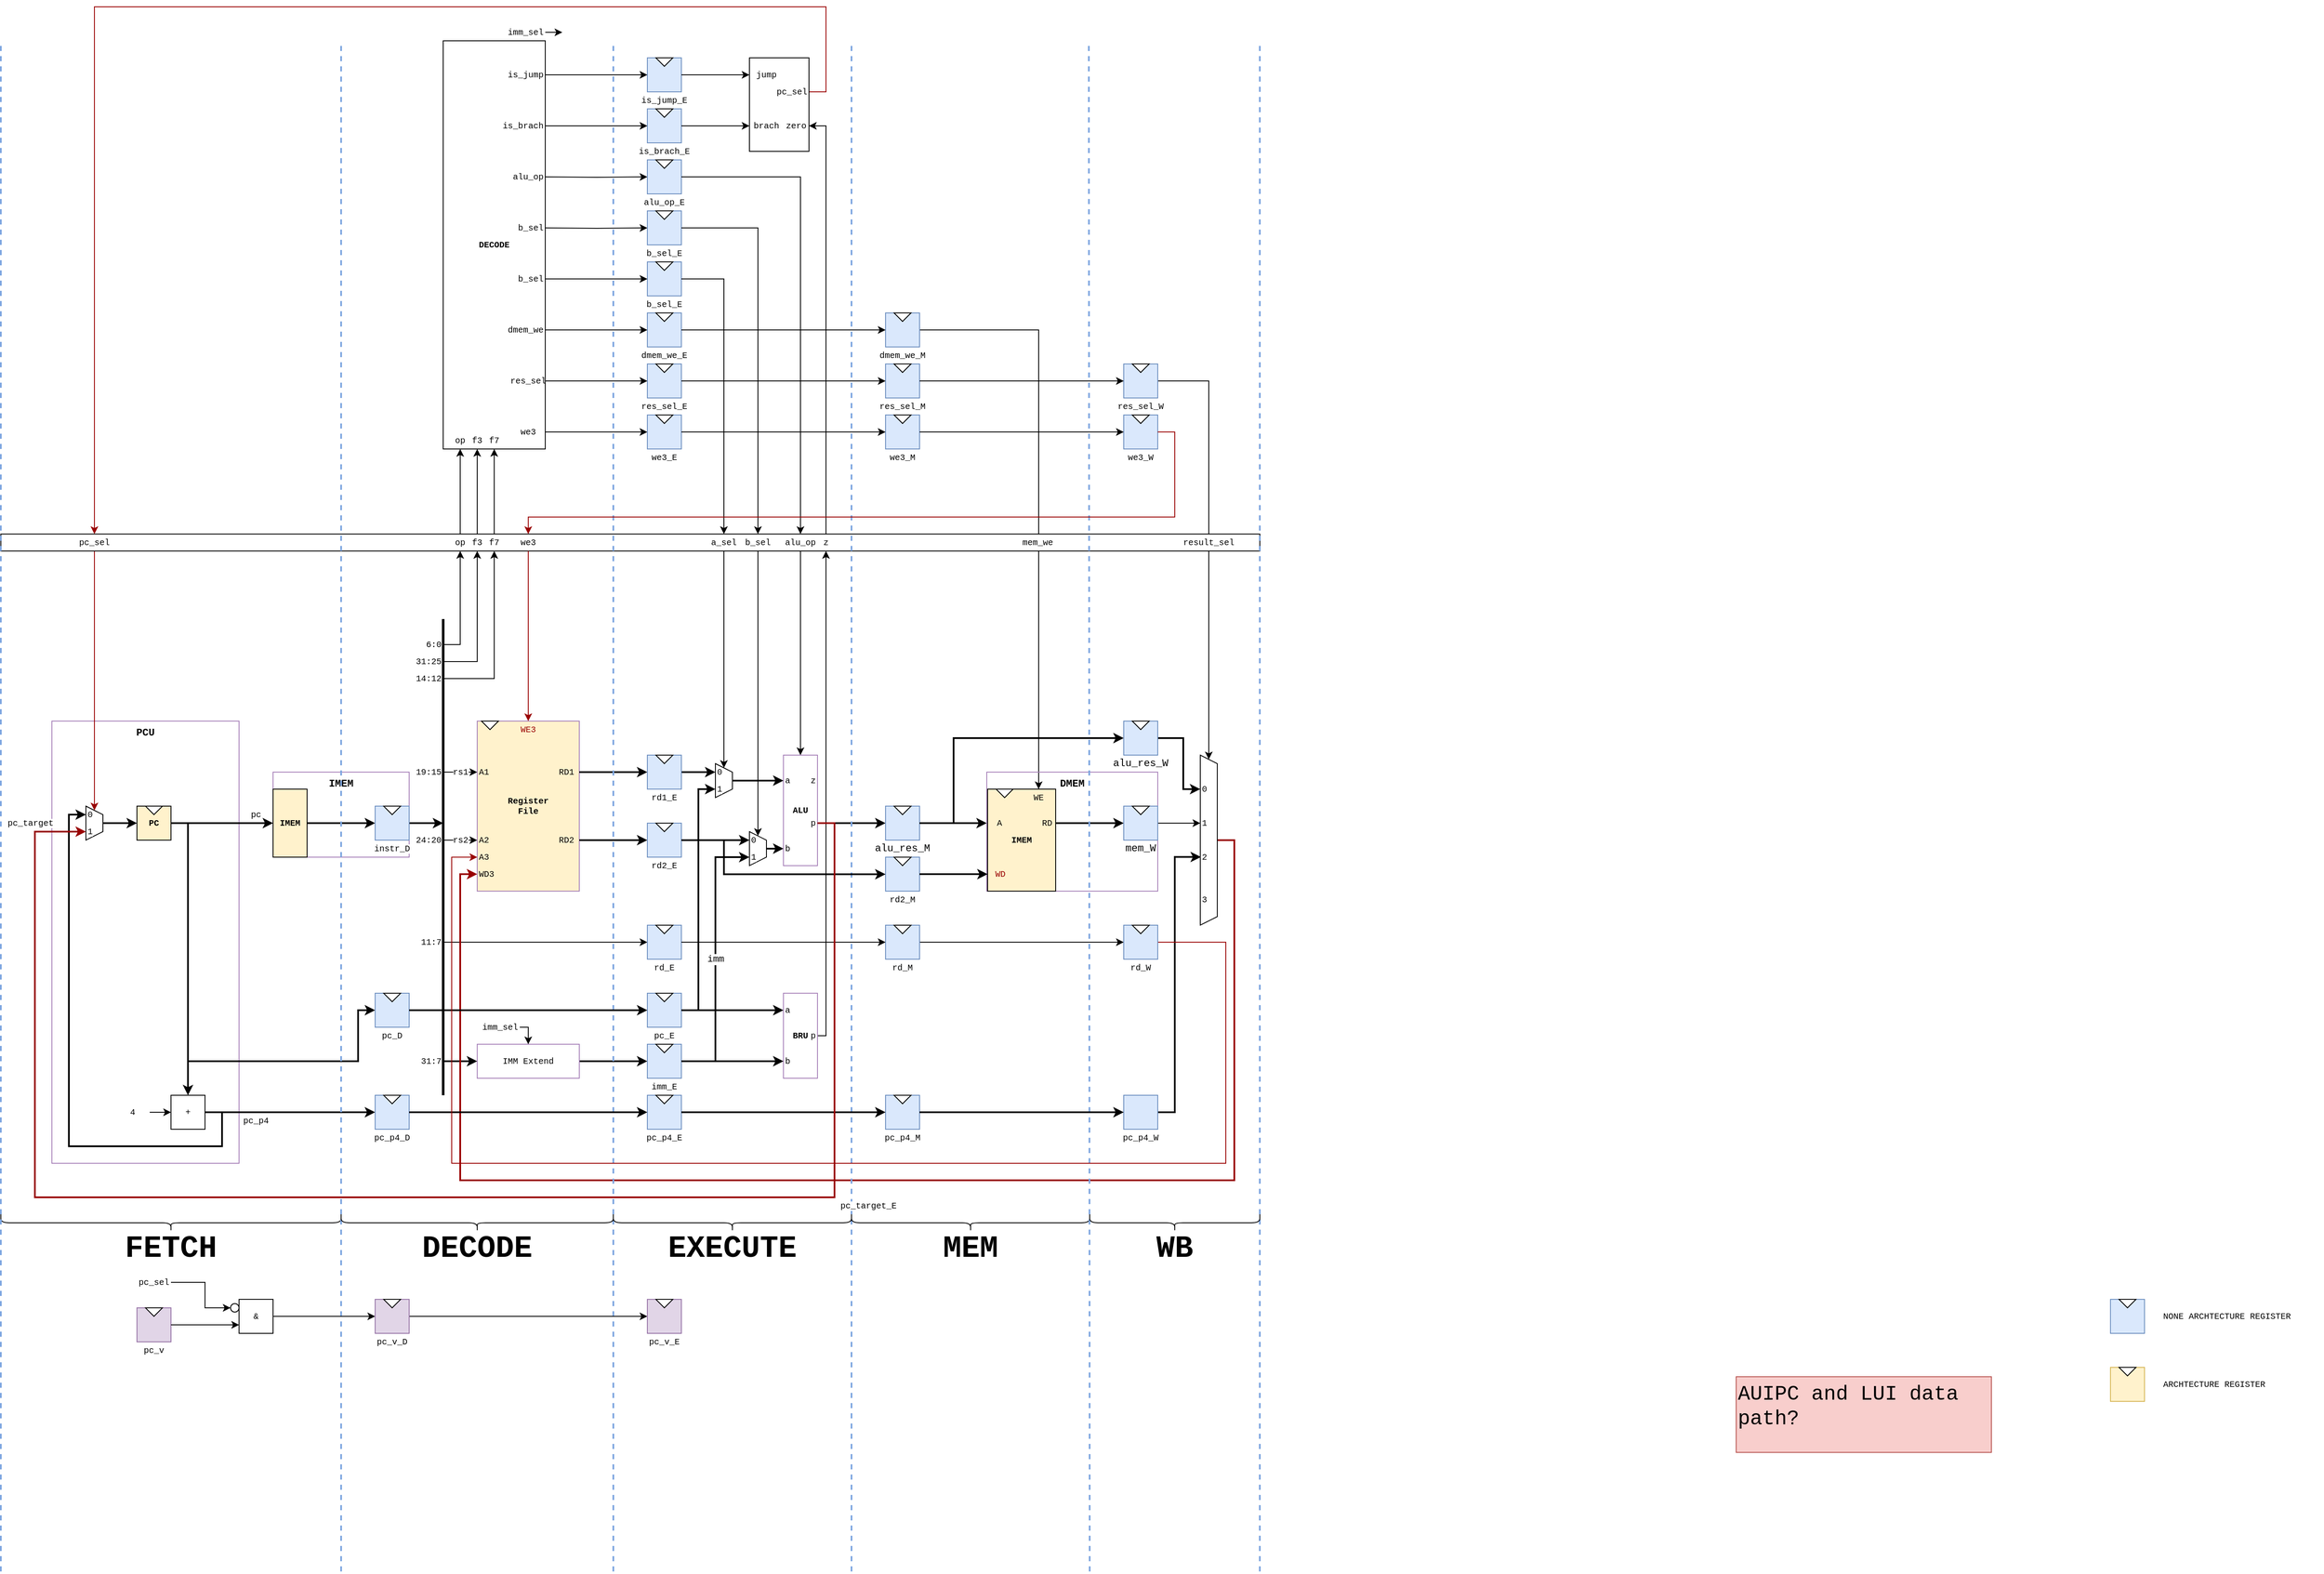 <mxfile version="21.2.8" type="device">
  <diagram name="Structure" id="3LEeWQguBGz1inWRAO87">
    <mxGraphModel dx="600" dy="1186" grid="1" gridSize="10" guides="1" tooltips="1" connect="1" arrows="1" fold="1" page="1" pageScale="1" pageWidth="1169" pageHeight="827" math="0" shadow="0">
      <root>
        <mxCell id="0" />
        <mxCell id="1" parent="0" />
        <mxCell id="uOhwQ_3bFJszyhU1PJdD-1" value="PCU" style="rounded=0;whiteSpace=wrap;html=1;fillColor=none;verticalAlign=top;strokeColor=#A680B8;strokeWidth=1;fontFamily=Courier New;fontStyle=1" parent="1" vertex="1">
          <mxGeometry x="100" y="320" width="220" height="520" as="geometry" />
        </mxCell>
        <mxCell id="NXQPdlzBaVOP-Oa7sGbx-66" style="edgeStyle=orthogonalEdgeStyle;rounded=0;orthogonalLoop=1;jettySize=auto;html=1;exitX=1;exitY=0.5;exitDx=0;exitDy=0;entryX=0;entryY=0.5;entryDx=0;entryDy=0;fontFamily=Courier New;" parent="1" source="NXQPdlzBaVOP-Oa7sGbx-63" target="DwArHJQS7v58Wav9PRxB-4" edge="1">
          <mxGeometry relative="1" as="geometry" />
        </mxCell>
        <mxCell id="NXQPdlzBaVOP-Oa7sGbx-57" style="edgeStyle=orthogonalEdgeStyle;rounded=0;orthogonalLoop=1;jettySize=auto;html=1;exitX=1;exitY=0.5;exitDx=0;exitDy=0;entryX=0.5;entryY=0;entryDx=0;entryDy=0;fontFamily=Courier New;" parent="1" source="NXQPdlzBaVOP-Oa7sGbx-54" target="Xh0cIQ-4y86dnE4VFCaW-52" edge="1">
          <mxGeometry relative="1" as="geometry" />
        </mxCell>
        <mxCell id="NXQPdlzBaVOP-Oa7sGbx-16" style="edgeStyle=orthogonalEdgeStyle;rounded=0;orthogonalLoop=1;jettySize=auto;html=1;exitX=1;exitY=0.5;exitDx=0;exitDy=0;entryX=0.5;entryY=0;entryDx=0;entryDy=0;strokeColor=#990000;fontFamily=Courier New;" parent="1" source="NXQPdlzBaVOP-Oa7sGbx-31" target="uOhwQ_3bFJszyhU1PJdD-2" edge="1">
          <mxGeometry relative="1" as="geometry">
            <Array as="points">
              <mxPoint x="1010" y="-420" />
              <mxPoint x="1010" y="-520" />
              <mxPoint x="150" y="-520" />
            </Array>
          </mxGeometry>
        </mxCell>
        <mxCell id="NXQPdlzBaVOP-Oa7sGbx-15" value="" style="rounded=0;whiteSpace=wrap;html=1;fontFamily=Courier New;" parent="1" vertex="1">
          <mxGeometry x="920" y="-460" width="70" height="110" as="geometry" />
        </mxCell>
        <mxCell id="NXQPdlzBaVOP-Oa7sGbx-1" value="DECODE" style="rounded=0;whiteSpace=wrap;html=1;fontSize=10;fontFamily=Courier New;fontStyle=1" parent="1" vertex="1">
          <mxGeometry x="560" y="-480" width="120" height="480" as="geometry" />
        </mxCell>
        <mxCell id="uOhwQ_3bFJszyhU1PJdD-127" value="DMEM" style="rounded=0;whiteSpace=wrap;html=1;fillColor=none;verticalAlign=top;strokeColor=#A680B8;strokeWidth=1;fontFamily=Courier New;fontStyle=1" parent="1" vertex="1">
          <mxGeometry x="1199" y="380" width="201" height="140" as="geometry" />
        </mxCell>
        <mxCell id="uOhwQ_3bFJszyhU1PJdD-22" value="IMEM" style="rounded=0;whiteSpace=wrap;html=1;fillColor=none;verticalAlign=top;strokeColor=#A680B8;strokeWidth=1;fontFamily=Courier New;fontStyle=1" parent="1" vertex="1">
          <mxGeometry x="360" y="380" width="160" height="100" as="geometry" />
        </mxCell>
        <mxCell id="Xh0cIQ-4y86dnE4VFCaW-32" style="edgeStyle=orthogonalEdgeStyle;rounded=0;orthogonalLoop=1;jettySize=auto;html=1;exitX=1;exitY=0.5;exitDx=0;exitDy=0;fontSize=10;strokeWidth=2;fontFamily=Courier New;entryX=0;entryY=0.5;entryDx=0;entryDy=0;" parent="1" source="Xh0cIQ-4y86dnE4VFCaW-2" target="uOhwQ_3bFJszyhU1PJdD-78" edge="1">
          <mxGeometry relative="1" as="geometry">
            <Array as="points">
              <mxPoint x="260" y="440" />
              <mxPoint x="260" y="720" />
              <mxPoint x="460" y="720" />
              <mxPoint x="460" y="660" />
            </Array>
          </mxGeometry>
        </mxCell>
        <mxCell id="Xh0cIQ-4y86dnE4VFCaW-4" value="" style="edgeStyle=orthogonalEdgeStyle;rounded=0;orthogonalLoop=1;jettySize=auto;html=1;exitX=0.5;exitY=0;exitDx=0;exitDy=0;strokeWidth=2;fontSize=10;fontFamily=Courier New;" parent="1" source="Xh0cIQ-4y86dnE4VFCaW-1" target="Xh0cIQ-4y86dnE4VFCaW-2" edge="1">
          <mxGeometry relative="1" as="geometry" />
        </mxCell>
        <mxCell id="Xh0cIQ-4y86dnE4VFCaW-1" value="" style="shape=trapezoid;perimeter=trapezoidPerimeter;whiteSpace=wrap;html=1;fixedSize=1;direction=south;fontSize=10;size=10;fontFamily=Courier New;" parent="1" vertex="1">
          <mxGeometry x="140" y="420" width="20" height="40" as="geometry" />
        </mxCell>
        <mxCell id="Xh0cIQ-4y86dnE4VFCaW-5" value="" style="edgeStyle=orthogonalEdgeStyle;rounded=0;orthogonalLoop=1;jettySize=auto;html=1;exitX=1;exitY=0.5;exitDx=0;exitDy=0;entryX=0;entryY=0.5;entryDx=0;entryDy=0;strokeWidth=2;fontSize=10;fontFamily=Courier New;" parent="1" source="Xh0cIQ-4y86dnE4VFCaW-2" target="Xh0cIQ-4y86dnE4VFCaW-19" edge="1">
          <mxGeometry relative="1" as="geometry">
            <mxPoint x="380" y="439.905" as="targetPoint" />
          </mxGeometry>
        </mxCell>
        <mxCell id="Xh0cIQ-4y86dnE4VFCaW-8" style="edgeStyle=orthogonalEdgeStyle;rounded=0;orthogonalLoop=1;jettySize=auto;html=1;exitX=1;exitY=0.5;exitDx=0;exitDy=0;entryX=0.5;entryY=0;entryDx=0;entryDy=0;strokeWidth=2;fontSize=10;fontFamily=Courier New;" parent="1" source="Xh0cIQ-4y86dnE4VFCaW-2" target="Xh0cIQ-4y86dnE4VFCaW-9" edge="1">
          <mxGeometry relative="1" as="geometry">
            <mxPoint x="327.322" y="527.322" as="targetPoint" />
            <Array as="points">
              <mxPoint x="260" y="440" />
            </Array>
          </mxGeometry>
        </mxCell>
        <mxCell id="Xh0cIQ-4y86dnE4VFCaW-2" value="PC" style="rounded=0;whiteSpace=wrap;html=1;fillColor=#fff2cc;strokeColor=#000000;fontStyle=1;fontSize=10;fontFamily=Courier New;" parent="1" vertex="1">
          <mxGeometry x="200" y="420" width="40" height="40" as="geometry" />
        </mxCell>
        <mxCell id="Xh0cIQ-4y86dnE4VFCaW-3" value="" style="triangle;whiteSpace=wrap;html=1;direction=south;fontSize=10;fontFamily=Courier New;" parent="1" vertex="1">
          <mxGeometry x="210" y="420" width="20" height="10" as="geometry" />
        </mxCell>
        <mxCell id="Xh0cIQ-4y86dnE4VFCaW-12" style="edgeStyle=orthogonalEdgeStyle;rounded=0;orthogonalLoop=1;jettySize=auto;html=1;exitX=1;exitY=0.5;exitDx=0;exitDy=0;entryX=0.25;entryY=1;entryDx=0;entryDy=0;strokeWidth=2;fontSize=10;fontFamily=Courier New;" parent="1" source="Xh0cIQ-4y86dnE4VFCaW-9" target="Xh0cIQ-4y86dnE4VFCaW-1" edge="1">
          <mxGeometry relative="1" as="geometry">
            <Array as="points">
              <mxPoint x="300" y="780" />
              <mxPoint x="300" y="820" />
              <mxPoint x="120" y="820" />
              <mxPoint x="120" y="430" />
            </Array>
          </mxGeometry>
        </mxCell>
        <mxCell id="DwArHJQS7v58Wav9PRxB-3" style="edgeStyle=orthogonalEdgeStyle;rounded=0;orthogonalLoop=1;jettySize=auto;html=1;exitX=1;exitY=0.5;exitDx=0;exitDy=0;entryX=0.599;entryY=0.961;entryDx=0;entryDy=0;strokeWidth=2;fontFamily=Courier New;entryPerimeter=0;" parent="1" source="uOhwQ_3bFJszyhU1PJdD-184" target="DwArHJQS7v58Wav9PRxB-4" edge="1">
          <mxGeometry relative="1" as="geometry">
            <mxPoint x="1450" y="520" as="targetPoint" />
            <Array as="points">
              <mxPoint x="1420" y="780" />
              <mxPoint x="1420" y="480" />
            </Array>
          </mxGeometry>
        </mxCell>
        <mxCell id="uOhwQ_3bFJszyhU1PJdD-116" style="edgeStyle=orthogonalEdgeStyle;rounded=0;orthogonalLoop=1;jettySize=auto;html=1;exitX=1;exitY=0.5;exitDx=0;exitDy=0;entryX=0;entryY=0.5;entryDx=0;entryDy=0;strokeWidth=2;fontFamily=Courier New;" parent="1" source="Xh0cIQ-4y86dnE4VFCaW-9" target="uOhwQ_3bFJszyhU1PJdD-114" edge="1">
          <mxGeometry relative="1" as="geometry" />
        </mxCell>
        <mxCell id="Xh0cIQ-4y86dnE4VFCaW-9" value="+" style="rounded=0;whiteSpace=wrap;html=1;fontSize=10;fontFamily=Courier New;" parent="1" vertex="1">
          <mxGeometry x="240" y="760" width="40" height="40" as="geometry" />
        </mxCell>
        <mxCell id="Xh0cIQ-4y86dnE4VFCaW-11" style="edgeStyle=orthogonalEdgeStyle;rounded=0;orthogonalLoop=1;jettySize=auto;html=1;exitX=1;exitY=0.5;exitDx=0;exitDy=0;entryX=0;entryY=0.5;entryDx=0;entryDy=0;fontSize=10;fontFamily=Courier New;" parent="1" source="Xh0cIQ-4y86dnE4VFCaW-10" target="Xh0cIQ-4y86dnE4VFCaW-9" edge="1">
          <mxGeometry relative="1" as="geometry" />
        </mxCell>
        <mxCell id="Xh0cIQ-4y86dnE4VFCaW-10" value="4" style="text;html=1;strokeColor=none;fillColor=none;align=center;verticalAlign=middle;whiteSpace=wrap;rounded=0;fontSize=10;fontFamily=Courier New;" parent="1" vertex="1">
          <mxGeometry x="175" y="760" width="40" height="40" as="geometry" />
        </mxCell>
        <mxCell id="Xh0cIQ-4y86dnE4VFCaW-55" style="edgeStyle=orthogonalEdgeStyle;rounded=0;orthogonalLoop=1;jettySize=auto;html=1;exitDx=0;exitDy=0;entryX=0;entryY=0.5;entryDx=0;entryDy=0;strokeWidth=2;exitX=1;exitY=0.5;fontFamily=Courier New;" parent="1" source="uOhwQ_3bFJszyhU1PJdD-177" target="uOhwQ_3bFJszyhU1PJdD-54" edge="1">
          <mxGeometry relative="1" as="geometry">
            <Array as="points">
              <mxPoint x="1430" y="340" />
              <mxPoint x="1430" y="400" />
            </Array>
            <mxPoint x="1330" y="420" as="targetPoint" />
            <mxPoint x="1150" y="440" as="sourcePoint" />
          </mxGeometry>
        </mxCell>
        <mxCell id="pMKp896EoyDVb8t9SzU1-1" value="" style="edgeStyle=orthogonalEdgeStyle;rounded=0;orthogonalLoop=1;jettySize=auto;html=1;exitX=1;exitY=0.5;exitDx=0;exitDy=0;entryX=0.5;entryY=1;entryDx=0;entryDy=0;fontFamily=Courier New;" parent="1" source="uOhwQ_3bFJszyhU1PJdD-218" target="NXQPdlzBaVOP-Oa7sGbx-84" edge="1">
          <mxGeometry relative="1" as="geometry">
            <mxPoint x="1000" y="540" as="sourcePoint" />
            <mxPoint x="1010" y="290" as="targetPoint" />
            <Array as="points">
              <mxPoint x="1010" y="690" />
            </Array>
          </mxGeometry>
        </mxCell>
        <mxCell id="uOhwQ_3bFJszyhU1PJdD-39" style="edgeStyle=orthogonalEdgeStyle;rounded=0;orthogonalLoop=1;jettySize=auto;html=1;exitX=1;exitY=0.5;exitDx=0;exitDy=0;entryX=0;entryY=0.5;entryDx=0;entryDy=0;strokeWidth=2;fontFamily=Courier New;" parent="1" source="uOhwQ_3bFJszyhU1PJdD-122" target="uOhwQ_3bFJszyhU1PJdD-37" edge="1">
          <mxGeometry relative="1" as="geometry" />
        </mxCell>
        <mxCell id="Xh0cIQ-4y86dnE4VFCaW-13" value="ALU" style="rounded=0;whiteSpace=wrap;html=1;fontStyle=1;fontSize=10;fontFamily=Courier New;strokeColor=#A680B8;" parent="1" vertex="1">
          <mxGeometry x="960" y="360" width="40" height="130" as="geometry" />
        </mxCell>
        <mxCell id="Xh0cIQ-4y86dnE4VFCaW-15" value="" style="endArrow=classic;html=1;rounded=0;entryX=0;entryY=0.5;entryDx=0;entryDy=0;endFill=1;endSize=6;startSize=6;jumpSize=6;fontSize=10;fontFamily=Courier New;exitX=0.5;exitY=1;exitDx=0;exitDy=0;strokeColor=#990000;" parent="1" source="uOhwQ_3bFJszyhU1PJdD-2" target="Xh0cIQ-4y86dnE4VFCaW-1" edge="1">
          <mxGeometry width="50" height="50" relative="1" as="geometry">
            <mxPoint x="150" y="320" as="sourcePoint" />
            <mxPoint x="300" y="390" as="targetPoint" />
          </mxGeometry>
        </mxCell>
        <mxCell id="Xh0cIQ-4y86dnE4VFCaW-16" value="Register&lt;br style=&quot;font-size: 10px;&quot;&gt;File" style="rounded=0;whiteSpace=wrap;html=1;fillColor=#fff2cc;strokeColor=#A680B8;fontStyle=1;fontSize=10;fontFamily=Courier New;" parent="1" vertex="1">
          <mxGeometry x="600" y="320" width="120" height="200" as="geometry" />
        </mxCell>
        <mxCell id="Xh0cIQ-4y86dnE4VFCaW-18" value="" style="endArrow=none;html=1;rounded=0;strokeWidth=3;labelPosition=center;verticalLabelPosition=bottom;align=center;verticalAlign=top;fontSize=10;fontFamily=Courier New;" parent="1" edge="1">
          <mxGeometry x="-0.917" width="50" height="50" relative="1" as="geometry">
            <mxPoint x="560" y="760" as="sourcePoint" />
            <mxPoint x="560" y="200" as="targetPoint" />
            <mxPoint as="offset" />
          </mxGeometry>
        </mxCell>
        <mxCell id="Xh0cIQ-4y86dnE4VFCaW-20" value="" style="edgeStyle=orthogonalEdgeStyle;rounded=0;orthogonalLoop=1;jettySize=auto;html=1;exitX=1;exitY=0.5;exitDx=0;exitDy=0;strokeWidth=2;fontSize=10;entryX=0;entryY=0.5;entryDx=0;entryDy=0;fontFamily=Courier New;" parent="1" source="Xh0cIQ-4y86dnE4VFCaW-19" target="uOhwQ_3bFJszyhU1PJdD-10" edge="1">
          <mxGeometry relative="1" as="geometry">
            <mxPoint x="520" y="440" as="targetPoint" />
          </mxGeometry>
        </mxCell>
        <mxCell id="Xh0cIQ-4y86dnE4VFCaW-19" value="IMEM" style="rounded=0;whiteSpace=wrap;html=1;fontStyle=1;fontSize=10;fillColor=#fff2cc;strokeColor=#000000;fontFamily=Courier New;" parent="1" vertex="1">
          <mxGeometry x="360" y="400" width="40" height="80" as="geometry" />
        </mxCell>
        <mxCell id="uOhwQ_3bFJszyhU1PJdD-76" style="edgeStyle=orthogonalEdgeStyle;rounded=0;orthogonalLoop=1;jettySize=auto;html=1;exitX=1;exitY=0.5;exitDx=0;exitDy=0;entryX=0;entryY=0.5;entryDx=0;entryDy=0;strokeWidth=2;fontFamily=Courier New;" parent="1" source="Xh0cIQ-4y86dnE4VFCaW-21" target="uOhwQ_3bFJszyhU1PJdD-74" edge="1">
          <mxGeometry relative="1" as="geometry" />
        </mxCell>
        <mxCell id="Xh0cIQ-4y86dnE4VFCaW-21" value="IMM Extend" style="shape=manualInput;whiteSpace=wrap;html=1;size=0;fontSize=10;strokeColor=#A680B8;fontFamily=Courier New;" parent="1" vertex="1">
          <mxGeometry x="600" y="700" width="120" height="40" as="geometry" />
        </mxCell>
        <mxCell id="Xh0cIQ-4y86dnE4VFCaW-22" value="" style="endArrow=classic;html=1;rounded=0;entryX=0;entryY=0.5;entryDx=0;entryDy=0;fontSize=10;fontFamily=Courier New;strokeWidth=2;" parent="1" target="Xh0cIQ-4y86dnE4VFCaW-21" edge="1">
          <mxGeometry width="50" height="50" relative="1" as="geometry">
            <mxPoint x="560" y="720" as="sourcePoint" />
            <mxPoint x="600" y="750" as="targetPoint" />
          </mxGeometry>
        </mxCell>
        <mxCell id="Xh0cIQ-4y86dnE4VFCaW-23" value="rs1" style="endArrow=classic;html=1;rounded=0;entryX=0;entryY=0.5;entryDx=0;entryDy=0;fontSize=10;fontFamily=Courier New;" parent="1" target="Xh0cIQ-4y86dnE4VFCaW-71" edge="1">
          <mxGeometry width="50" height="50" relative="1" as="geometry">
            <mxPoint x="560" y="380" as="sourcePoint" />
            <mxPoint x="640" y="380" as="targetPoint" />
          </mxGeometry>
        </mxCell>
        <mxCell id="Xh0cIQ-4y86dnE4VFCaW-24" value="rs2" style="endArrow=classic;html=1;rounded=0;entryX=0;entryY=0.5;entryDx=0;entryDy=0;fontSize=10;fontFamily=Courier New;exitX=1;exitY=0.5;exitDx=0;exitDy=0;" parent="1" source="uOhwQ_3bFJszyhU1PJdD-212" target="Xh0cIQ-4y86dnE4VFCaW-70" edge="1">
          <mxGeometry width="50" height="50" relative="1" as="geometry">
            <mxPoint x="560" y="450" as="sourcePoint" />
            <mxPoint x="640" y="450" as="targetPoint" />
          </mxGeometry>
        </mxCell>
        <mxCell id="Xh0cIQ-4y86dnE4VFCaW-25" value="" style="endArrow=classic;html=1;rounded=0;entryX=0;entryY=0.5;entryDx=0;entryDy=0;fontSize=10;fontFamily=Courier New;" parent="1" target="uOhwQ_3bFJszyhU1PJdD-196" edge="1">
          <mxGeometry width="50" height="50" relative="1" as="geometry">
            <mxPoint x="560" y="580" as="sourcePoint" />
            <mxPoint x="600" y="580" as="targetPoint" />
            <Array as="points" />
          </mxGeometry>
        </mxCell>
        <mxCell id="Xh0cIQ-4y86dnE4VFCaW-26" value="" style="triangle;whiteSpace=wrap;html=1;direction=south;fontSize=10;fontFamily=Courier New;" parent="1" vertex="1">
          <mxGeometry x="605" y="320" width="20" height="10" as="geometry" />
        </mxCell>
        <mxCell id="Xh0cIQ-4y86dnE4VFCaW-29" value="" style="shape=trapezoid;perimeter=trapezoidPerimeter;whiteSpace=wrap;html=1;fixedSize=1;direction=south;size=10;fontSize=10;fontFamily=Courier New;" parent="1" vertex="1">
          <mxGeometry x="920" y="450" width="20" height="40" as="geometry" />
        </mxCell>
        <mxCell id="Xh0cIQ-4y86dnE4VFCaW-31" value="" style="endArrow=classic;html=1;rounded=0;strokeWidth=2;fontSize=10;exitX=1;exitY=0.5;exitDx=0;exitDy=0;entryX=0.25;entryY=1;entryDx=0;entryDy=0;fontFamily=Courier New;" parent="1" source="uOhwQ_3bFJszyhU1PJdD-27" target="lGuEkz6CTuj5mpDR0D6C-1" edge="1">
          <mxGeometry width="50" height="50" relative="1" as="geometry">
            <mxPoint x="760" y="409.8" as="sourcePoint" />
            <mxPoint x="880" y="380" as="targetPoint" />
          </mxGeometry>
        </mxCell>
        <mxCell id="Xh0cIQ-4y86dnE4VFCaW-54" style="edgeStyle=orthogonalEdgeStyle;rounded=0;orthogonalLoop=1;jettySize=auto;html=1;exitX=1;exitY=0.5;exitDx=0;exitDy=0;entryX=0;entryY=0.5;entryDx=0;entryDy=0;strokeWidth=2;fontFamily=Courier New;" parent="1" source="Xh0cIQ-4y86dnE4VFCaW-57" target="uOhwQ_3bFJszyhU1PJdD-58" edge="1">
          <mxGeometry relative="1" as="geometry">
            <Array as="points" />
            <mxPoint x="1320" y="440" as="targetPoint" />
          </mxGeometry>
        </mxCell>
        <mxCell id="Xh0cIQ-4y86dnE4VFCaW-36" value="IMEM" style="rounded=0;whiteSpace=wrap;html=1;fillColor=#fff2cc;strokeColor=#000000;fontStyle=1;fontSize=10;fontFamily=Courier New;" parent="1" vertex="1">
          <mxGeometry x="1200" y="400" width="80" height="120" as="geometry" />
        </mxCell>
        <mxCell id="Xh0cIQ-4y86dnE4VFCaW-37" value="" style="triangle;whiteSpace=wrap;html=1;direction=south;fontSize=10;fontFamily=Courier New;" parent="1" vertex="1">
          <mxGeometry x="1210" y="400" width="20" height="10" as="geometry" />
        </mxCell>
        <mxCell id="Xh0cIQ-4y86dnE4VFCaW-39" value="" style="endArrow=classic;html=1;rounded=0;strokeWidth=2;fontSize=10;entryX=0;entryY=0.5;entryDx=0;entryDy=0;exitX=1;exitY=0.5;exitDx=0;exitDy=0;fontFamily=Courier New;" parent="1" source="uOhwQ_3bFJszyhU1PJdD-37" target="Xh0cIQ-4y86dnE4VFCaW-60" edge="1">
          <mxGeometry x="0.006" width="50" height="50" relative="1" as="geometry">
            <mxPoint x="1140" y="440" as="sourcePoint" />
            <mxPoint x="1200" y="440" as="targetPoint" />
            <mxPoint as="offset" />
          </mxGeometry>
        </mxCell>
        <mxCell id="Xh0cIQ-4y86dnE4VFCaW-43" value="" style="rounded=0;whiteSpace=wrap;html=1;fontSize=10;fontFamily=Courier New;" parent="1" vertex="1">
          <mxGeometry x="40" y="100" width="1480" height="20" as="geometry" />
        </mxCell>
        <mxCell id="Xh0cIQ-4y86dnE4VFCaW-49" value="" style="edgeStyle=segmentEdgeStyle;endArrow=classic;html=1;curved=0;rounded=0;endSize=6;startSize=6;endFill=1;jumpSize=6;fontSize=10;entryX=0.5;entryY=1;entryDx=0;entryDy=0;fontFamily=Courier New;exitX=1;exitY=0.5;exitDx=0;exitDy=0;" parent="1" source="uOhwQ_3bFJszyhU1PJdD-112" target="lGuEkz6CTuj5mpDR0D6C-23" edge="1">
          <mxGeometry x="0.002" width="50" height="50" relative="1" as="geometry">
            <mxPoint x="560" y="380" as="sourcePoint" />
            <mxPoint x="600" y="280" as="targetPoint" />
            <Array as="points">
              <mxPoint x="600" y="250" />
            </Array>
            <mxPoint as="offset" />
          </mxGeometry>
        </mxCell>
        <mxCell id="Xh0cIQ-4y86dnE4VFCaW-52" value="WE" style="text;html=1;strokeColor=none;fillColor=none;align=center;verticalAlign=middle;whiteSpace=wrap;rounded=0;fontSize=10;fontFamily=Courier New;" parent="1" vertex="1">
          <mxGeometry x="1250" y="400" width="20" height="20" as="geometry" />
        </mxCell>
        <mxCell id="Xh0cIQ-4y86dnE4VFCaW-73" style="edgeStyle=orthogonalEdgeStyle;rounded=0;orthogonalLoop=1;jettySize=auto;html=1;entryX=0;entryY=0.5;entryDx=0;entryDy=0;strokeWidth=2;fontFamily=Courier New;exitX=0.5;exitY=0;exitDx=0;exitDy=0;strokeColor=#990000;" parent="1" source="DwArHJQS7v58Wav9PRxB-4" target="Xh0cIQ-4y86dnE4VFCaW-68" edge="1">
          <mxGeometry relative="1" as="geometry">
            <Array as="points">
              <mxPoint x="1490" y="460" />
              <mxPoint x="1490" y="860" />
              <mxPoint x="580" y="860" />
              <mxPoint x="580" y="500" />
            </Array>
            <mxPoint x="1810" y="630" as="sourcePoint" />
            <mxPoint x="990" y="670" as="targetPoint" />
          </mxGeometry>
        </mxCell>
        <mxCell id="Xh0cIQ-4y86dnE4VFCaW-57" value="RD" style="text;html=1;strokeColor=none;fillColor=none;align=center;verticalAlign=middle;whiteSpace=wrap;rounded=0;fontSize=10;fontFamily=Courier New;" parent="1" vertex="1">
          <mxGeometry x="1260" y="430" width="20" height="20" as="geometry" />
        </mxCell>
        <mxCell id="DwArHJQS7v58Wav9PRxB-6" style="edgeStyle=orthogonalEdgeStyle;rounded=0;orthogonalLoop=1;jettySize=auto;html=1;exitX=1;exitY=0.5;exitDx=0;exitDy=0;entryX=0;entryY=0.5;entryDx=0;entryDy=0;strokeWidth=2;fontFamily=Courier New;" parent="1" source="Xh0cIQ-4y86dnE4VFCaW-58" target="uOhwQ_3bFJszyhU1PJdD-27" edge="1">
          <mxGeometry relative="1" as="geometry">
            <Array as="points">
              <mxPoint x="730" y="380" />
              <mxPoint x="730" y="380" />
            </Array>
            <mxPoint x="900" y="510" as="targetPoint" />
          </mxGeometry>
        </mxCell>
        <mxCell id="Xh0cIQ-4y86dnE4VFCaW-58" value="RD1" style="text;html=1;strokeColor=none;fillColor=none;align=center;verticalAlign=middle;whiteSpace=wrap;rounded=0;fontSize=10;fontFamily=Courier New;" parent="1" vertex="1">
          <mxGeometry x="690" y="370" width="30" height="20" as="geometry" />
        </mxCell>
        <mxCell id="nlMXq3PYJxnYt71wBByD-2" style="edgeStyle=orthogonalEdgeStyle;rounded=0;orthogonalLoop=1;jettySize=auto;html=1;exitX=1;exitY=0.5;exitDx=0;exitDy=0;entryX=0;entryY=0.5;entryDx=0;entryDy=0;strokeWidth=2;fontFamily=Courier New;" parent="1" source="Xh0cIQ-4y86dnE4VFCaW-59" target="uOhwQ_3bFJszyhU1PJdD-29" edge="1">
          <mxGeometry relative="1" as="geometry">
            <Array as="points">
              <mxPoint x="730" y="460" />
              <mxPoint x="730" y="460" />
            </Array>
          </mxGeometry>
        </mxCell>
        <mxCell id="Xh0cIQ-4y86dnE4VFCaW-59" value="RD2" style="text;html=1;strokeColor=none;fillColor=none;align=center;verticalAlign=middle;whiteSpace=wrap;rounded=0;fontSize=10;fontFamily=Courier New;" parent="1" vertex="1">
          <mxGeometry x="690" y="450" width="30" height="20" as="geometry" />
        </mxCell>
        <mxCell id="Xh0cIQ-4y86dnE4VFCaW-60" value="A" style="text;html=1;strokeColor=none;fillColor=none;align=center;verticalAlign=middle;whiteSpace=wrap;rounded=0;fontSize=10;fontFamily=Courier New;" parent="1" vertex="1">
          <mxGeometry x="1199" y="430" width="30" height="20" as="geometry" />
        </mxCell>
        <mxCell id="Xh0cIQ-4y86dnE4VFCaW-68" value="WD3" style="text;html=1;strokeColor=none;fillColor=none;align=left;verticalAlign=middle;whiteSpace=wrap;rounded=0;fontSize=10;fontFamily=Courier New;" parent="1" vertex="1">
          <mxGeometry x="600" y="490" width="30" height="20" as="geometry" />
        </mxCell>
        <mxCell id="Xh0cIQ-4y86dnE4VFCaW-69" value="A3" style="text;html=1;strokeColor=none;fillColor=none;align=left;verticalAlign=middle;whiteSpace=wrap;rounded=0;fontSize=10;fontFamily=Courier New;" parent="1" vertex="1">
          <mxGeometry x="600" y="470" width="30" height="20" as="geometry" />
        </mxCell>
        <mxCell id="Xh0cIQ-4y86dnE4VFCaW-70" value="A2" style="text;html=1;strokeColor=none;fillColor=none;align=left;verticalAlign=middle;whiteSpace=wrap;rounded=0;fontSize=10;fontFamily=Courier New;" parent="1" vertex="1">
          <mxGeometry x="600" y="450" width="30" height="20" as="geometry" />
        </mxCell>
        <mxCell id="Xh0cIQ-4y86dnE4VFCaW-71" value="A1" style="text;html=1;strokeColor=none;fillColor=none;align=left;verticalAlign=middle;whiteSpace=wrap;rounded=0;fontSize=10;fontFamily=Courier New;" parent="1" vertex="1">
          <mxGeometry x="600" y="370" width="30" height="20" as="geometry" />
        </mxCell>
        <mxCell id="Xh0cIQ-4y86dnE4VFCaW-72" value="WE3" style="text;html=1;strokeColor=none;fillColor=none;align=center;verticalAlign=middle;whiteSpace=wrap;rounded=0;fontSize=10;fontFamily=Courier New;fontColor=#990000;" parent="1" vertex="1">
          <mxGeometry x="645" y="320" width="30" height="20" as="geometry" />
        </mxCell>
        <mxCell id="DwArHJQS7v58Wav9PRxB-4" value="" style="shape=trapezoid;perimeter=trapezoidPerimeter;whiteSpace=wrap;html=1;fixedSize=1;direction=south;fontSize=10;size=10;fontFamily=Courier New;" parent="1" vertex="1">
          <mxGeometry x="1450" y="360" width="20" height="200" as="geometry" />
        </mxCell>
        <mxCell id="nlMXq3PYJxnYt71wBByD-1" value="WD" style="text;html=1;strokeColor=none;fillColor=none;align=center;verticalAlign=middle;whiteSpace=wrap;rounded=0;fontSize=10;fontFamily=Courier New;fontColor=#990000;" parent="1" vertex="1">
          <mxGeometry x="1200" y="490" width="30" height="20" as="geometry" />
        </mxCell>
        <mxCell id="uOhwQ_3bFJszyhU1PJdD-2" value="&lt;span style=&quot;color: rgb(0, 0, 0); font-size: 10px; font-style: normal; font-variant-ligatures: normal; font-variant-caps: normal; font-weight: 400; letter-spacing: normal; orphans: 2; text-indent: 0px; text-transform: none; widows: 2; word-spacing: 0px; -webkit-text-stroke-width: 0px; background-color: rgb(255, 255, 255); text-decoration-thickness: initial; text-decoration-style: initial; text-decoration-color: initial; float: none; display: inline !important;&quot;&gt;pc_sel&lt;/span&gt;" style="text;whiteSpace=wrap;html=1;align=center;verticalAlign=middle;fontFamily=Courier New;" parent="1" vertex="1">
          <mxGeometry x="125" y="100" width="50" height="20" as="geometry" />
        </mxCell>
        <mxCell id="uOhwQ_3bFJszyhU1PJdD-3" value="&lt;span style=&quot;color: rgb(0, 0, 0); font-size: 10px; font-style: normal; font-variant-ligatures: normal; font-variant-caps: normal; font-weight: 400; letter-spacing: normal; orphans: 2; text-indent: 0px; text-transform: none; widows: 2; word-spacing: 0px; -webkit-text-stroke-width: 0px; background-color: rgb(255, 255, 255); text-decoration-thickness: initial; text-decoration-style: initial; text-decoration-color: initial; float: none; display: inline !important;&quot;&gt;pc_target&lt;/span&gt;" style="text;whiteSpace=wrap;html=1;align=center;verticalAlign=middle;fontFamily=Courier New;" parent="1" vertex="1">
          <mxGeometry x="50" y="430" width="50" height="20" as="geometry" />
        </mxCell>
        <mxCell id="uOhwQ_3bFJszyhU1PJdD-4" value="&lt;span style=&quot;color: rgb(0, 0, 0); font-size: 10px; font-style: normal; font-variant-ligatures: normal; font-variant-caps: normal; font-weight: 400; letter-spacing: normal; orphans: 2; text-indent: 0px; text-transform: none; widows: 2; word-spacing: 0px; -webkit-text-stroke-width: 0px; background-color: rgb(255, 255, 255); text-decoration-thickness: initial; text-decoration-style: initial; text-decoration-color: initial; float: none; display: inline !important;&quot;&gt;0&lt;/span&gt;" style="text;whiteSpace=wrap;html=1;align=center;verticalAlign=middle;fontFamily=Courier New;" parent="1" vertex="1">
          <mxGeometry x="140" y="420" width="10" height="20" as="geometry" />
        </mxCell>
        <mxCell id="uOhwQ_3bFJszyhU1PJdD-5" value="&lt;span style=&quot;color: rgb(0, 0, 0); font-size: 10px; font-style: normal; font-variant-ligatures: normal; font-variant-caps: normal; font-weight: 400; letter-spacing: normal; orphans: 2; text-indent: 0px; text-transform: none; widows: 2; word-spacing: 0px; -webkit-text-stroke-width: 0px; background-color: rgb(255, 255, 255); text-decoration-thickness: initial; text-decoration-style: initial; text-decoration-color: initial; float: none; display: inline !important;&quot;&gt;1&lt;/span&gt;" style="text;whiteSpace=wrap;html=1;align=center;verticalAlign=middle;fontFamily=Courier New;" parent="1" vertex="1">
          <mxGeometry x="140" y="440" width="10" height="20" as="geometry" />
        </mxCell>
        <mxCell id="uOhwQ_3bFJszyhU1PJdD-6" value="&lt;span style=&quot;color: rgb(0, 0, 0); font-size: 10px; font-style: normal; font-variant-ligatures: normal; font-variant-caps: normal; font-weight: 400; letter-spacing: normal; orphans: 2; text-indent: 0px; text-transform: none; widows: 2; word-spacing: 0px; -webkit-text-stroke-width: 0px; background-color: rgb(255, 255, 255); text-decoration-thickness: initial; text-decoration-style: initial; text-decoration-color: initial; float: none; display: inline !important;&quot;&gt;pc&lt;/span&gt;" style="text;whiteSpace=wrap;html=1;align=center;verticalAlign=middle;fontFamily=Courier New;" parent="1" vertex="1">
          <mxGeometry x="320" y="420" width="40" height="20" as="geometry" />
        </mxCell>
        <mxCell id="uOhwQ_3bFJszyhU1PJdD-8" value="&lt;span style=&quot;color: rgb(0, 0, 0); font-size: 10px; font-style: normal; font-variant-ligatures: normal; font-variant-caps: normal; font-weight: 400; letter-spacing: normal; orphans: 2; text-indent: 0px; text-transform: none; widows: 2; word-spacing: 0px; -webkit-text-stroke-width: 0px; background-color: rgb(255, 255, 255); text-decoration-thickness: initial; text-decoration-style: initial; text-decoration-color: initial; float: none; display: inline !important;&quot;&gt;pc_p4&lt;/span&gt;" style="text;whiteSpace=wrap;html=1;align=center;verticalAlign=middle;fontFamily=Courier New;" parent="1" vertex="1">
          <mxGeometry x="320" y="780" width="40" height="20" as="geometry" />
        </mxCell>
        <mxCell id="uOhwQ_3bFJszyhU1PJdD-26" style="edgeStyle=orthogonalEdgeStyle;rounded=0;orthogonalLoop=1;jettySize=auto;html=1;exitX=1;exitY=0.5;exitDx=0;exitDy=0;strokeWidth=2;fontFamily=Courier New;" parent="1" source="uOhwQ_3bFJszyhU1PJdD-10" edge="1">
          <mxGeometry relative="1" as="geometry">
            <mxPoint x="560" y="440" as="targetPoint" />
            <Array as="points">
              <mxPoint x="530" y="440" />
              <mxPoint x="530" y="440" />
            </Array>
          </mxGeometry>
        </mxCell>
        <mxCell id="uOhwQ_3bFJszyhU1PJdD-16" value="&lt;span style=&quot;color: rgb(0, 0, 0); font-size: 10px; font-style: normal; font-variant-ligatures: normal; font-variant-caps: normal; font-weight: 400; letter-spacing: normal; orphans: 2; text-indent: 0px; text-transform: none; widows: 2; word-spacing: 0px; -webkit-text-stroke-width: 0px; background-color: rgb(255, 255, 255); text-decoration-thickness: initial; text-decoration-style: initial; text-decoration-color: initial; float: none; display: inline !important;&quot;&gt;instr_D&lt;/span&gt;" style="text;whiteSpace=wrap;html=1;align=center;verticalAlign=middle;fontFamily=Courier New;" parent="1" vertex="1">
          <mxGeometry x="480" y="460" width="40" height="20" as="geometry" />
        </mxCell>
        <mxCell id="uOhwQ_3bFJszyhU1PJdD-17" value="" style="shape=curlyBracket;whiteSpace=wrap;html=1;rounded=1;labelPosition=left;verticalLabelPosition=middle;align=right;verticalAlign=middle;direction=north;fontFamily=Courier New;" parent="1" vertex="1">
          <mxGeometry x="40" y="900" width="400" height="20" as="geometry" />
        </mxCell>
        <mxCell id="uOhwQ_3bFJszyhU1PJdD-20" value="&lt;span style=&quot;color: rgb(0, 0, 0); font-size: 36px; font-style: normal; font-variant-ligatures: normal; font-variant-caps: normal; letter-spacing: normal; orphans: 2; text-indent: 0px; text-transform: none; widows: 2; word-spacing: 0px; -webkit-text-stroke-width: 0px; background-color: rgb(255, 255, 255); text-decoration-thickness: initial; text-decoration-style: initial; text-decoration-color: initial; float: none; display: inline !important;&quot;&gt;FETCH&lt;/span&gt;" style="text;whiteSpace=wrap;html=1;align=center;verticalAlign=middle;fontFamily=Courier New;fontSize=36;fontStyle=1" parent="1" vertex="1">
          <mxGeometry x="210" y="920" width="60" height="40" as="geometry" />
        </mxCell>
        <mxCell id="uOhwQ_3bFJszyhU1PJdD-21" value="" style="endArrow=none;dashed=1;html=1;strokeWidth=2;rounded=0;strokeColor=#7EA6E0;fontFamily=Courier New;" parent="1" edge="1">
          <mxGeometry width="50" height="50" relative="1" as="geometry">
            <mxPoint x="440" y="1320" as="sourcePoint" />
            <mxPoint x="440" y="-480" as="targetPoint" />
          </mxGeometry>
        </mxCell>
        <mxCell id="uOhwQ_3bFJszyhU1PJdD-25" value="" style="endArrow=none;dashed=1;html=1;strokeWidth=2;rounded=0;strokeColor=#7EA6E0;fontFamily=Courier New;" parent="1" edge="1">
          <mxGeometry width="50" height="50" relative="1" as="geometry">
            <mxPoint x="760" y="1320" as="sourcePoint" />
            <mxPoint x="760" y="-480" as="targetPoint" />
          </mxGeometry>
        </mxCell>
        <mxCell id="uOhwQ_3bFJszyhU1PJdD-33" value="" style="rounded=0;orthogonalLoop=1;jettySize=auto;html=1;exitX=1;exitY=0.5;exitDx=0;exitDy=0;entryX=0.25;entryY=1;entryDx=0;entryDy=0;strokeWidth=2;fontFamily=Courier New;" parent="1" source="uOhwQ_3bFJszyhU1PJdD-29" target="Xh0cIQ-4y86dnE4VFCaW-29" edge="1">
          <mxGeometry relative="1" as="geometry" />
        </mxCell>
        <mxCell id="uOhwQ_3bFJszyhU1PJdD-31" value="" style="shape=curlyBracket;whiteSpace=wrap;html=1;rounded=1;labelPosition=left;verticalLabelPosition=middle;align=right;verticalAlign=middle;direction=north;fontFamily=Courier New;" parent="1" vertex="1">
          <mxGeometry x="440" y="900" width="320" height="20" as="geometry" />
        </mxCell>
        <mxCell id="uOhwQ_3bFJszyhU1PJdD-32" value="&lt;span style=&quot;color: rgb(0, 0, 0); font-size: 36px; font-style: normal; font-variant-ligatures: normal; font-variant-caps: normal; letter-spacing: normal; orphans: 2; text-indent: 0px; text-transform: none; widows: 2; word-spacing: 0px; -webkit-text-stroke-width: 0px; background-color: rgb(255, 255, 255); text-decoration-thickness: initial; text-decoration-style: initial; text-decoration-color: initial; float: none; display: inline !important;&quot;&gt;DECODE&lt;/span&gt;" style="text;whiteSpace=wrap;html=1;align=center;verticalAlign=middle;fontFamily=Courier New;fontSize=36;fontStyle=1" parent="1" vertex="1">
          <mxGeometry x="570" y="920" width="60" height="40" as="geometry" />
        </mxCell>
        <mxCell id="uOhwQ_3bFJszyhU1PJdD-40" value="" style="endArrow=none;dashed=1;html=1;strokeWidth=2;rounded=0;strokeColor=#7EA6E0;fontFamily=Courier New;" parent="1" edge="1">
          <mxGeometry width="50" height="50" relative="1" as="geometry">
            <mxPoint x="40" y="1320" as="sourcePoint" />
            <mxPoint x="40" y="-480" as="targetPoint" />
          </mxGeometry>
        </mxCell>
        <mxCell id="uOhwQ_3bFJszyhU1PJdD-41" value="" style="endArrow=none;dashed=1;html=1;strokeWidth=2;rounded=0;strokeColor=#7EA6E0;fontFamily=Courier New;" parent="1" edge="1">
          <mxGeometry width="50" height="50" relative="1" as="geometry">
            <mxPoint x="1040" y="1320" as="sourcePoint" />
            <mxPoint x="1040" y="-480" as="targetPoint" />
          </mxGeometry>
        </mxCell>
        <mxCell id="uOhwQ_3bFJszyhU1PJdD-42" value="" style="shape=curlyBracket;whiteSpace=wrap;html=1;rounded=1;labelPosition=left;verticalLabelPosition=middle;align=right;verticalAlign=middle;direction=north;fontFamily=Courier New;" parent="1" vertex="1">
          <mxGeometry x="760" y="900" width="280" height="20" as="geometry" />
        </mxCell>
        <mxCell id="uOhwQ_3bFJszyhU1PJdD-43" value="&lt;span style=&quot;color: rgb(0, 0, 0); font-size: 36px; font-style: normal; font-variant-ligatures: normal; font-variant-caps: normal; letter-spacing: normal; orphans: 2; text-indent: 0px; text-transform: none; widows: 2; word-spacing: 0px; -webkit-text-stroke-width: 0px; background-color: rgb(255, 255, 255); text-decoration-thickness: initial; text-decoration-style: initial; text-decoration-color: initial; float: none; display: inline !important;&quot;&gt;EXECUTE&lt;/span&gt;" style="text;whiteSpace=wrap;html=1;align=center;verticalAlign=middle;fontFamily=Courier New;fontSize=36;fontStyle=1" parent="1" vertex="1">
          <mxGeometry x="870" y="920" width="60" height="40" as="geometry" />
        </mxCell>
        <mxCell id="uOhwQ_3bFJszyhU1PJdD-45" value="&lt;span style=&quot;color: rgb(0, 0, 0); font-size: 10px; font-style: normal; font-variant-ligatures: normal; font-variant-caps: normal; font-weight: 400; letter-spacing: normal; orphans: 2; text-indent: 0px; text-transform: none; widows: 2; word-spacing: 0px; -webkit-text-stroke-width: 0px; background-color: rgb(255, 255, 255); text-decoration-thickness: initial; text-decoration-style: initial; text-decoration-color: initial; float: none; display: inline !important;&quot;&gt;zero&lt;/span&gt;" style="text;whiteSpace=wrap;html=1;align=center;verticalAlign=middle;fontSize=10;fontFamily=Courier New;" parent="1" vertex="1">
          <mxGeometry x="960" y="-390" width="30" height="20" as="geometry" />
        </mxCell>
        <mxCell id="uOhwQ_3bFJszyhU1PJdD-46" value="&lt;span style=&quot;color: rgb(0, 0, 0); font-size: 10px; font-style: normal; font-variant-ligatures: normal; font-variant-caps: normal; font-weight: 400; letter-spacing: normal; orphans: 2; text-indent: 0px; text-transform: none; widows: 2; word-spacing: 0px; -webkit-text-stroke-width: 0px; background-color: rgb(255, 255, 255); text-decoration-thickness: initial; text-decoration-style: initial; text-decoration-color: initial; float: none; display: inline !important;&quot;&gt;op&lt;/span&gt;" style="text;whiteSpace=wrap;html=1;align=center;verticalAlign=middle;fontSize=10;fontFamily=Courier New;" parent="1" vertex="1">
          <mxGeometry x="570" y="-20" width="20" height="20" as="geometry" />
        </mxCell>
        <mxCell id="uOhwQ_3bFJszyhU1PJdD-47" value="&lt;span style=&quot;color: rgb(0, 0, 0); font-size: 10px; font-style: normal; font-variant-ligatures: normal; font-variant-caps: normal; font-weight: 400; letter-spacing: normal; orphans: 2; text-indent: 0px; text-transform: none; widows: 2; word-spacing: 0px; -webkit-text-stroke-width: 0px; background-color: rgb(255, 255, 255); text-decoration-thickness: initial; text-decoration-style: initial; text-decoration-color: initial; float: none; display: inline !important;&quot;&gt;f3&lt;/span&gt;" style="text;whiteSpace=wrap;html=1;align=center;verticalAlign=middle;fontSize=10;fontFamily=Courier New;" parent="1" vertex="1">
          <mxGeometry x="590" y="-20" width="20" height="20" as="geometry" />
        </mxCell>
        <mxCell id="uOhwQ_3bFJszyhU1PJdD-48" value="&lt;span style=&quot;color: rgb(0, 0, 0); font-size: 10px; font-style: normal; font-variant-ligatures: normal; font-variant-caps: normal; font-weight: 400; letter-spacing: normal; orphans: 2; text-indent: 0px; text-transform: none; widows: 2; word-spacing: 0px; -webkit-text-stroke-width: 0px; background-color: rgb(255, 255, 255); text-decoration-thickness: initial; text-decoration-style: initial; text-decoration-color: initial; float: none; display: inline !important;&quot;&gt;f7&lt;/span&gt;" style="text;whiteSpace=wrap;html=1;verticalAlign=middle;align=center;fontSize=10;fontFamily=Courier New;" parent="1" vertex="1">
          <mxGeometry x="610" y="-20" width="20" height="20" as="geometry" />
        </mxCell>
        <mxCell id="uOhwQ_3bFJszyhU1PJdD-50" value="" style="shape=curlyBracket;whiteSpace=wrap;html=1;rounded=1;labelPosition=left;verticalLabelPosition=middle;align=right;verticalAlign=middle;direction=north;fontFamily=Courier New;" parent="1" vertex="1">
          <mxGeometry x="1040" y="900" width="280" height="20" as="geometry" />
        </mxCell>
        <mxCell id="uOhwQ_3bFJszyhU1PJdD-51" value="&lt;span style=&quot;color: rgb(0, 0, 0); font-size: 36px; font-style: normal; font-variant-ligatures: normal; font-variant-caps: normal; letter-spacing: normal; orphans: 2; text-indent: 0px; text-transform: none; widows: 2; word-spacing: 0px; -webkit-text-stroke-width: 0px; background-color: rgb(255, 255, 255); text-decoration-thickness: initial; text-decoration-style: initial; text-decoration-color: initial; float: none; display: inline !important;&quot;&gt;MEM&lt;/span&gt;" style="text;whiteSpace=wrap;html=1;align=center;verticalAlign=middle;fontFamily=Courier New;fontSize=36;fontStyle=1" parent="1" vertex="1">
          <mxGeometry x="1150" y="920" width="60" height="40" as="geometry" />
        </mxCell>
        <mxCell id="uOhwQ_3bFJszyhU1PJdD-52" value="result_sel" style="text;whiteSpace=wrap;html=1;verticalAlign=middle;align=center;fontSize=10;fontFamily=Courier New;" parent="1" vertex="1">
          <mxGeometry x="1430" y="100" width="60" height="20" as="geometry" />
        </mxCell>
        <mxCell id="uOhwQ_3bFJszyhU1PJdD-54" value="&lt;span style=&quot;color: rgb(0, 0, 0); font-size: 10px; font-style: normal; font-variant-ligatures: normal; font-variant-caps: normal; font-weight: 400; letter-spacing: normal; orphans: 2; text-indent: 0px; text-transform: none; widows: 2; word-spacing: 0px; -webkit-text-stroke-width: 0px; background-color: rgb(255, 255, 255); text-decoration-thickness: initial; text-decoration-style: initial; text-decoration-color: initial; float: none; display: inline !important;&quot;&gt;0&lt;/span&gt;" style="text;whiteSpace=wrap;html=1;align=center;verticalAlign=middle;fontFamily=Courier New;" parent="1" vertex="1">
          <mxGeometry x="1450" y="390" width="10" height="20" as="geometry" />
        </mxCell>
        <mxCell id="uOhwQ_3bFJszyhU1PJdD-55" value="&lt;span style=&quot;color: rgb(0, 0, 0); font-size: 10px; font-style: normal; font-variant-ligatures: normal; font-variant-caps: normal; font-weight: 400; letter-spacing: normal; orphans: 2; text-indent: 0px; text-transform: none; widows: 2; word-spacing: 0px; -webkit-text-stroke-width: 0px; background-color: rgb(255, 255, 255); text-decoration-thickness: initial; text-decoration-style: initial; text-decoration-color: initial; float: none; display: inline !important;&quot;&gt;1&lt;/span&gt;" style="text;whiteSpace=wrap;html=1;align=center;verticalAlign=middle;fontFamily=Courier New;" parent="1" vertex="1">
          <mxGeometry x="1450" y="430" width="10" height="20" as="geometry" />
        </mxCell>
        <mxCell id="uOhwQ_3bFJszyhU1PJdD-56" value="&lt;span style=&quot;color: rgb(0, 0, 0); font-size: 10px; font-style: normal; font-variant-ligatures: normal; font-variant-caps: normal; font-weight: 400; letter-spacing: normal; orphans: 2; text-indent: 0px; text-transform: none; widows: 2; word-spacing: 0px; -webkit-text-stroke-width: 0px; background-color: rgb(255, 255, 255); text-decoration-thickness: initial; text-decoration-style: initial; text-decoration-color: initial; float: none; display: inline !important;&quot;&gt;2&lt;/span&gt;" style="text;whiteSpace=wrap;html=1;align=center;verticalAlign=middle;fontFamily=Courier New;" parent="1" vertex="1">
          <mxGeometry x="1450" y="470" width="10" height="20" as="geometry" />
        </mxCell>
        <mxCell id="uOhwQ_3bFJszyhU1PJdD-60" style="edgeStyle=orthogonalEdgeStyle;rounded=0;orthogonalLoop=1;jettySize=auto;html=1;exitX=1;exitY=0.5;exitDx=0;exitDy=0;entryX=0;entryY=0.5;entryDx=0;entryDy=0;fontFamily=Courier New;" parent="1" source="uOhwQ_3bFJszyhU1PJdD-58" target="uOhwQ_3bFJszyhU1PJdD-55" edge="1">
          <mxGeometry relative="1" as="geometry" />
        </mxCell>
        <mxCell id="uOhwQ_3bFJszyhU1PJdD-61" value="" style="endArrow=none;dashed=1;html=1;strokeWidth=2;rounded=0;strokeColor=#7EA6E0;fontFamily=Courier New;" parent="1" edge="1">
          <mxGeometry width="50" height="50" relative="1" as="geometry">
            <mxPoint x="1320" y="1320" as="sourcePoint" />
            <mxPoint x="1319" y="-480" as="targetPoint" />
          </mxGeometry>
        </mxCell>
        <mxCell id="uOhwQ_3bFJszyhU1PJdD-62" value="mem_we" style="text;whiteSpace=wrap;html=1;verticalAlign=middle;align=center;fontSize=10;fontFamily=Courier New;" parent="1" vertex="1">
          <mxGeometry x="1229" y="100" width="60" height="20" as="geometry" />
        </mxCell>
        <mxCell id="uOhwQ_3bFJszyhU1PJdD-63" value="" style="endArrow=none;dashed=1;html=1;strokeWidth=2;rounded=0;strokeColor=#7EA6E0;fontFamily=Courier New;" parent="1" edge="1">
          <mxGeometry width="50" height="50" relative="1" as="geometry">
            <mxPoint x="1520" y="1320" as="sourcePoint" />
            <mxPoint x="1520" y="-480" as="targetPoint" />
          </mxGeometry>
        </mxCell>
        <mxCell id="uOhwQ_3bFJszyhU1PJdD-64" value="" style="shape=curlyBracket;whiteSpace=wrap;html=1;rounded=1;labelPosition=left;verticalLabelPosition=middle;align=right;verticalAlign=middle;direction=north;fontFamily=Courier New;" parent="1" vertex="1">
          <mxGeometry x="1320" y="900" width="200" height="20" as="geometry" />
        </mxCell>
        <mxCell id="uOhwQ_3bFJszyhU1PJdD-65" value="&lt;span style=&quot;color: rgb(0, 0, 0); font-size: 36px; font-style: normal; font-variant-ligatures: normal; font-variant-caps: normal; letter-spacing: normal; orphans: 2; text-indent: 0px; text-transform: none; widows: 2; word-spacing: 0px; -webkit-text-stroke-width: 0px; background-color: rgb(255, 255, 255); text-decoration-thickness: initial; text-decoration-style: initial; text-decoration-color: initial; float: none; display: inline !important;&quot;&gt;WB&lt;/span&gt;" style="text;whiteSpace=wrap;html=1;align=center;verticalAlign=middle;fontFamily=Courier New;fontSize=36;fontStyle=1" parent="1" vertex="1">
          <mxGeometry x="1390" y="920" width="60" height="40" as="geometry" />
        </mxCell>
        <mxCell id="uOhwQ_3bFJszyhU1PJdD-69" value="" style="group;fontFamily=Courier New;" parent="1" vertex="1" connectable="0">
          <mxGeometry x="800" y="640" width="40" height="40" as="geometry" />
        </mxCell>
        <mxCell id="uOhwQ_3bFJszyhU1PJdD-70" value="" style="rounded=0;whiteSpace=wrap;html=1;fillColor=#dae8fc;strokeColor=#6c8ebf;fontStyle=1;fontSize=10;fontFamily=Courier New;" parent="uOhwQ_3bFJszyhU1PJdD-69" vertex="1">
          <mxGeometry width="40" height="40" as="geometry" />
        </mxCell>
        <mxCell id="uOhwQ_3bFJszyhU1PJdD-71" value="" style="triangle;whiteSpace=wrap;html=1;direction=south;fontSize=10;fontFamily=Courier New;" parent="uOhwQ_3bFJszyhU1PJdD-69" vertex="1">
          <mxGeometry x="10" width="20" height="10" as="geometry" />
        </mxCell>
        <mxCell id="uOhwQ_3bFJszyhU1PJdD-73" value="" style="group;fontFamily=Courier New;" parent="1" vertex="1" connectable="0">
          <mxGeometry x="800" y="700" width="40" height="40" as="geometry" />
        </mxCell>
        <mxCell id="uOhwQ_3bFJszyhU1PJdD-74" value="" style="rounded=0;whiteSpace=wrap;html=1;fillColor=#dae8fc;strokeColor=#6c8ebf;fontStyle=1;fontSize=10;fontFamily=Courier New;" parent="uOhwQ_3bFJszyhU1PJdD-73" vertex="1">
          <mxGeometry width="40" height="40" as="geometry" />
        </mxCell>
        <mxCell id="uOhwQ_3bFJszyhU1PJdD-75" value="" style="triangle;whiteSpace=wrap;html=1;direction=south;fontSize=10;fontFamily=Courier New;" parent="uOhwQ_3bFJszyhU1PJdD-73" vertex="1">
          <mxGeometry x="10" width="20" height="10" as="geometry" />
        </mxCell>
        <mxCell id="uOhwQ_3bFJszyhU1PJdD-77" value="" style="group;fontFamily=Courier New;" parent="1" vertex="1" connectable="0">
          <mxGeometry x="480" y="640" width="40" height="40" as="geometry" />
        </mxCell>
        <mxCell id="uOhwQ_3bFJszyhU1PJdD-78" value="" style="rounded=0;whiteSpace=wrap;html=1;fillColor=#dae8fc;strokeColor=#6c8ebf;fontStyle=1;fontSize=10;fontFamily=Courier New;" parent="uOhwQ_3bFJszyhU1PJdD-77" vertex="1">
          <mxGeometry width="40" height="40" as="geometry" />
        </mxCell>
        <mxCell id="uOhwQ_3bFJszyhU1PJdD-79" value="" style="triangle;whiteSpace=wrap;html=1;direction=south;fontSize=10;fontFamily=Courier New;" parent="uOhwQ_3bFJszyhU1PJdD-77" vertex="1">
          <mxGeometry x="10" width="20" height="10" as="geometry" />
        </mxCell>
        <mxCell id="uOhwQ_3bFJszyhU1PJdD-80" style="edgeStyle=orthogonalEdgeStyle;rounded=0;orthogonalLoop=1;jettySize=auto;html=1;exitX=1;exitY=0.5;exitDx=0;exitDy=0;entryX=0;entryY=0.5;entryDx=0;entryDy=0;strokeWidth=2;fontFamily=Courier New;" parent="1" edge="1">
          <mxGeometry relative="1" as="geometry">
            <mxPoint x="520" y="660" as="sourcePoint" />
            <mxPoint x="800" y="660" as="targetPoint" />
          </mxGeometry>
        </mxCell>
        <mxCell id="uOhwQ_3bFJszyhU1PJdD-81" value="" style="group;fontFamily=Courier New;" parent="1" vertex="1" connectable="0">
          <mxGeometry x="480" y="420" width="40" height="40" as="geometry" />
        </mxCell>
        <mxCell id="uOhwQ_3bFJszyhU1PJdD-10" value="" style="rounded=0;whiteSpace=wrap;html=1;fillColor=#dae8fc;strokeColor=#6c8ebf;fontStyle=1;fontSize=10;fontFamily=Courier New;" parent="uOhwQ_3bFJszyhU1PJdD-81" vertex="1">
          <mxGeometry width="40" height="40" as="geometry" />
        </mxCell>
        <mxCell id="uOhwQ_3bFJszyhU1PJdD-11" value="" style="triangle;whiteSpace=wrap;html=1;direction=south;fontSize=10;fontFamily=Courier New;" parent="uOhwQ_3bFJszyhU1PJdD-81" vertex="1">
          <mxGeometry x="10" width="20" height="10" as="geometry" />
        </mxCell>
        <mxCell id="uOhwQ_3bFJszyhU1PJdD-82" value="" style="group;fontFamily=Courier New;" parent="1" vertex="1" connectable="0">
          <mxGeometry x="800" y="360" width="40" height="40" as="geometry" />
        </mxCell>
        <mxCell id="uOhwQ_3bFJszyhU1PJdD-27" value="" style="rounded=0;whiteSpace=wrap;html=1;fillColor=#dae8fc;strokeColor=#6c8ebf;fontStyle=1;fontSize=10;fontFamily=Courier New;" parent="uOhwQ_3bFJszyhU1PJdD-82" vertex="1">
          <mxGeometry width="40" height="40" as="geometry" />
        </mxCell>
        <mxCell id="uOhwQ_3bFJszyhU1PJdD-28" value="" style="triangle;whiteSpace=wrap;html=1;direction=south;fontSize=10;fontFamily=Courier New;" parent="uOhwQ_3bFJszyhU1PJdD-82" vertex="1">
          <mxGeometry x="10" width="20" height="10" as="geometry" />
        </mxCell>
        <mxCell id="uOhwQ_3bFJszyhU1PJdD-83" value="" style="group;fontFamily=Courier New;" parent="1" vertex="1" connectable="0">
          <mxGeometry x="800" y="440" width="40" height="40" as="geometry" />
        </mxCell>
        <mxCell id="uOhwQ_3bFJszyhU1PJdD-29" value="" style="rounded=0;whiteSpace=wrap;html=1;fillColor=#dae8fc;strokeColor=#6c8ebf;fontStyle=1;fontSize=10;fontFamily=Courier New;" parent="uOhwQ_3bFJszyhU1PJdD-83" vertex="1">
          <mxGeometry width="40" height="40" as="geometry" />
        </mxCell>
        <mxCell id="uOhwQ_3bFJszyhU1PJdD-30" value="" style="triangle;whiteSpace=wrap;html=1;direction=south;fontSize=10;fontFamily=Courier New;" parent="uOhwQ_3bFJszyhU1PJdD-83" vertex="1">
          <mxGeometry x="10" width="20" height="10" as="geometry" />
        </mxCell>
        <mxCell id="uOhwQ_3bFJszyhU1PJdD-84" value="" style="group;fontFamily=Courier New;" parent="1" vertex="1" connectable="0">
          <mxGeometry x="1080" y="420" width="40" height="40" as="geometry" />
        </mxCell>
        <mxCell id="uOhwQ_3bFJszyhU1PJdD-37" value="" style="rounded=0;whiteSpace=wrap;html=1;fillColor=#dae8fc;strokeColor=#6c8ebf;fontStyle=1;fontSize=10;fontFamily=Courier New;" parent="uOhwQ_3bFJszyhU1PJdD-84" vertex="1">
          <mxGeometry width="40" height="40" as="geometry" />
        </mxCell>
        <mxCell id="uOhwQ_3bFJszyhU1PJdD-38" value="" style="triangle;whiteSpace=wrap;html=1;direction=south;fontSize=10;fontFamily=Courier New;" parent="uOhwQ_3bFJszyhU1PJdD-84" vertex="1">
          <mxGeometry x="10" width="20" height="10" as="geometry" />
        </mxCell>
        <mxCell id="uOhwQ_3bFJszyhU1PJdD-85" value="alu_res_M" style="text;whiteSpace=wrap;html=1;verticalAlign=middle;align=center;fontFamily=Courier New;" parent="1" vertex="1">
          <mxGeometry x="1070" y="460" width="60" height="20" as="geometry" />
        </mxCell>
        <mxCell id="uOhwQ_3bFJszyhU1PJdD-86" value="imm" style="edgeStyle=orthogonalEdgeStyle;rounded=0;orthogonalLoop=1;jettySize=auto;html=1;exitX=1;exitY=0.5;exitDx=0;exitDy=0;entryX=0.75;entryY=1;entryDx=0;entryDy=0;strokeWidth=2;fontFamily=Courier New;" parent="1" source="uOhwQ_3bFJszyhU1PJdD-74" target="Xh0cIQ-4y86dnE4VFCaW-29" edge="1">
          <mxGeometry relative="1" as="geometry">
            <Array as="points">
              <mxPoint x="880" y="720" />
              <mxPoint x="880" y="480" />
            </Array>
          </mxGeometry>
        </mxCell>
        <mxCell id="uOhwQ_3bFJszyhU1PJdD-89" value="&lt;span style=&quot;color: rgb(0, 0, 0); font-size: 10px; font-style: normal; font-variant-ligatures: normal; font-variant-caps: normal; font-weight: 400; letter-spacing: normal; orphans: 2; text-indent: 0px; text-transform: none; widows: 2; word-spacing: 0px; -webkit-text-stroke-width: 0px; background-color: rgb(255, 255, 255); text-decoration-thickness: initial; text-decoration-style: initial; text-decoration-color: initial; float: none; display: inline !important;&quot;&gt;0&lt;/span&gt;" style="text;whiteSpace=wrap;html=1;align=center;verticalAlign=middle;fontFamily=Courier New;" parent="1" vertex="1">
          <mxGeometry x="920" y="450" width="10" height="20" as="geometry" />
        </mxCell>
        <mxCell id="uOhwQ_3bFJszyhU1PJdD-90" value="&lt;span style=&quot;color: rgb(0, 0, 0); font-size: 10px; font-style: normal; font-variant-ligatures: normal; font-variant-caps: normal; font-weight: 400; letter-spacing: normal; orphans: 2; text-indent: 0px; text-transform: none; widows: 2; word-spacing: 0px; -webkit-text-stroke-width: 0px; background-color: rgb(255, 255, 255); text-decoration-thickness: initial; text-decoration-style: initial; text-decoration-color: initial; float: none; display: inline !important;&quot;&gt;1&lt;/span&gt;" style="text;whiteSpace=wrap;html=1;align=center;verticalAlign=middle;fontFamily=Courier New;" parent="1" vertex="1">
          <mxGeometry x="920" y="470" width="10" height="20" as="geometry" />
        </mxCell>
        <mxCell id="uOhwQ_3bFJszyhU1PJdD-99" value="" style="group;fontFamily=Courier New;" parent="1" vertex="1" connectable="0">
          <mxGeometry x="2520" y="1000" width="40" height="40" as="geometry" />
        </mxCell>
        <mxCell id="uOhwQ_3bFJszyhU1PJdD-100" value="" style="rounded=0;whiteSpace=wrap;html=1;fillColor=#dae8fc;strokeColor=#6c8ebf;fontStyle=1;fontSize=10;fontFamily=Courier New;" parent="uOhwQ_3bFJszyhU1PJdD-99" vertex="1">
          <mxGeometry width="40" height="40" as="geometry" />
        </mxCell>
        <mxCell id="uOhwQ_3bFJszyhU1PJdD-101" value="" style="triangle;whiteSpace=wrap;html=1;direction=south;fontSize=10;fontFamily=Courier New;" parent="uOhwQ_3bFJszyhU1PJdD-99" vertex="1">
          <mxGeometry x="10" width="20" height="10" as="geometry" />
        </mxCell>
        <mxCell id="uOhwQ_3bFJszyhU1PJdD-103" value="&lt;span style=&quot;color: rgb(0, 0, 0); font-size: 10px; font-style: normal; font-variant-ligatures: normal; font-variant-caps: normal; font-weight: 400; letter-spacing: normal; orphans: 2; text-indent: 0px; text-transform: none; widows: 2; word-spacing: 0px; -webkit-text-stroke-width: 0px; background-color: rgb(255, 255, 255); text-decoration-thickness: initial; text-decoration-style: initial; text-decoration-color: initial; float: none; display: inline !important;&quot;&gt;NONE ARCHTECTURE REGISTER&lt;/span&gt;" style="text;whiteSpace=wrap;html=1;align=left;verticalAlign=middle;fontFamily=Courier New;" parent="1" vertex="1">
          <mxGeometry x="2580" y="1010" width="190" height="20" as="geometry" />
        </mxCell>
        <mxCell id="uOhwQ_3bFJszyhU1PJdD-104" value="" style="group;fontFamily=Courier New;fillColor=#fff2cc;strokeColor=#d6b656;container=0;" parent="1" vertex="1" connectable="0">
          <mxGeometry x="2520" y="1080" width="40" height="40" as="geometry" />
        </mxCell>
        <mxCell id="uOhwQ_3bFJszyhU1PJdD-105" value="" style="rounded=0;whiteSpace=wrap;html=1;fillColor=#fff2cc;strokeColor=#d6b656;fontStyle=1;fontSize=10;fontFamily=Courier New;" parent="1" vertex="1">
          <mxGeometry x="2520" y="1080" width="40" height="40" as="geometry" />
        </mxCell>
        <mxCell id="uOhwQ_3bFJszyhU1PJdD-106" value="" style="triangle;whiteSpace=wrap;html=1;direction=south;fontSize=10;fontFamily=Courier New;" parent="1" vertex="1">
          <mxGeometry x="2530" y="1080" width="20" height="10" as="geometry" />
        </mxCell>
        <mxCell id="uOhwQ_3bFJszyhU1PJdD-107" value="&lt;span style=&quot;color: rgb(0, 0, 0); font-size: 10px; font-style: normal; font-variant-ligatures: normal; font-variant-caps: normal; font-weight: 400; letter-spacing: normal; orphans: 2; text-indent: 0px; text-transform: none; widows: 2; word-spacing: 0px; -webkit-text-stroke-width: 0px; background-color: rgb(255, 255, 255); text-decoration-thickness: initial; text-decoration-style: initial; text-decoration-color: initial; float: none; display: inline !important;&quot;&gt;ARCHTECTURE REGISTER&lt;/span&gt;" style="text;whiteSpace=wrap;html=1;align=left;verticalAlign=middle;fontFamily=Courier New;" parent="1" vertex="1">
          <mxGeometry x="2580" y="1090" width="190" height="20" as="geometry" />
        </mxCell>
        <mxCell id="uOhwQ_3bFJszyhU1PJdD-108" value="&lt;span style=&quot;font-size: 10px; background-color: rgb(255, 255, 255);&quot;&gt;pc_D&lt;/span&gt;" style="text;whiteSpace=wrap;html=1;align=center;verticalAlign=middle;fontFamily=Courier New;" parent="1" vertex="1">
          <mxGeometry x="480" y="680" width="40" height="20" as="geometry" />
        </mxCell>
        <mxCell id="NXQPdlzBaVOP-Oa7sGbx-41" style="edgeStyle=orthogonalEdgeStyle;rounded=0;orthogonalLoop=1;jettySize=auto;html=1;exitX=1;exitY=0.5;exitDx=0;exitDy=0;fontFamily=Courier New;" parent="1" source="uOhwQ_3bFJszyhU1PJdD-109" target="NXQPdlzBaVOP-Oa7sGbx-38" edge="1">
          <mxGeometry relative="1" as="geometry" />
        </mxCell>
        <mxCell id="uOhwQ_3bFJszyhU1PJdD-109" value="we3" style="text;whiteSpace=wrap;html=1;verticalAlign=middle;align=center;fontSize=10;fontFamily=Courier New;" parent="1" vertex="1">
          <mxGeometry x="640" y="-30" width="40" height="20" as="geometry" />
        </mxCell>
        <mxCell id="uOhwQ_3bFJszyhU1PJdD-110" value="6:0" style="text;whiteSpace=wrap;html=1;align=right;verticalAlign=middle;fontSize=10;fontFamily=Courier New;" parent="1" vertex="1">
          <mxGeometry x="520" y="220" width="40" height="20" as="geometry" />
        </mxCell>
        <mxCell id="uOhwQ_3bFJszyhU1PJdD-111" value="14:12" style="text;whiteSpace=wrap;html=1;align=right;verticalAlign=middle;fontSize=10;fontFamily=Courier New;" parent="1" vertex="1">
          <mxGeometry x="520" y="260" width="40" height="20" as="geometry" />
        </mxCell>
        <mxCell id="uOhwQ_3bFJszyhU1PJdD-112" value="31:25" style="text;whiteSpace=wrap;html=1;align=right;verticalAlign=middle;fontSize=10;fontFamily=Courier New;" parent="1" vertex="1">
          <mxGeometry x="520" y="240" width="40" height="20" as="geometry" />
        </mxCell>
        <mxCell id="uOhwQ_3bFJszyhU1PJdD-113" value="" style="group;fontFamily=Courier New;" parent="1" vertex="1" connectable="0">
          <mxGeometry x="480" y="760" width="40" height="40" as="geometry" />
        </mxCell>
        <mxCell id="uOhwQ_3bFJszyhU1PJdD-114" value="" style="rounded=0;whiteSpace=wrap;html=1;fillColor=#dae8fc;strokeColor=#6c8ebf;fontStyle=1;fontSize=10;fontFamily=Courier New;" parent="uOhwQ_3bFJszyhU1PJdD-113" vertex="1">
          <mxGeometry width="40" height="40" as="geometry" />
        </mxCell>
        <mxCell id="uOhwQ_3bFJszyhU1PJdD-115" value="" style="triangle;whiteSpace=wrap;html=1;direction=south;fontSize=10;fontFamily=Courier New;" parent="uOhwQ_3bFJszyhU1PJdD-113" vertex="1">
          <mxGeometry x="10" width="20" height="10" as="geometry" />
        </mxCell>
        <mxCell id="uOhwQ_3bFJszyhU1PJdD-117" value="&lt;span style=&quot;font-size: 10px; background-color: rgb(255, 255, 255);&quot;&gt;pc_p4_D&lt;/span&gt;" style="text;whiteSpace=wrap;html=1;align=center;verticalAlign=middle;fontFamily=Courier New;" parent="1" vertex="1">
          <mxGeometry x="480" y="800" width="40" height="20" as="geometry" />
        </mxCell>
        <mxCell id="uOhwQ_3bFJszyhU1PJdD-118" value="31:7" style="text;whiteSpace=wrap;html=1;align=right;verticalAlign=middle;fontSize=10;fontFamily=Courier New;" parent="1" vertex="1">
          <mxGeometry x="520" y="710" width="40" height="20" as="geometry" />
        </mxCell>
        <mxCell id="uOhwQ_3bFJszyhU1PJdD-119" value="&lt;span style=&quot;color: rgb(0, 0, 0); font-size: 10px; font-style: normal; font-variant-ligatures: normal; font-variant-caps: normal; font-weight: 400; letter-spacing: normal; orphans: 2; text-indent: 0px; text-transform: none; widows: 2; word-spacing: 0px; -webkit-text-stroke-width: 0px; background-color: rgb(255, 255, 255); text-decoration-thickness: initial; text-decoration-style: initial; text-decoration-color: initial; float: none; display: inline !important;&quot;&gt;a&lt;/span&gt;" style="text;whiteSpace=wrap;html=1;align=center;verticalAlign=middle;fontFamily=Courier New;" parent="1" vertex="1">
          <mxGeometry x="960" y="380" width="10" height="20" as="geometry" />
        </mxCell>
        <mxCell id="uOhwQ_3bFJszyhU1PJdD-121" value="" style="edgeStyle=orthogonalEdgeStyle;rounded=0;orthogonalLoop=1;jettySize=auto;html=1;exitX=0.5;exitY=0;exitDx=0;exitDy=0;entryX=0;entryY=0.5;entryDx=0;entryDy=0;strokeWidth=2;fontSize=10;fontFamily=Courier New;" parent="1" source="Xh0cIQ-4y86dnE4VFCaW-29" target="uOhwQ_3bFJszyhU1PJdD-120" edge="1">
          <mxGeometry relative="1" as="geometry">
            <mxPoint x="930" y="460" as="sourcePoint" />
            <mxPoint x="960" y="450" as="targetPoint" />
            <Array as="points" />
          </mxGeometry>
        </mxCell>
        <mxCell id="uOhwQ_3bFJszyhU1PJdD-120" value="&lt;span style=&quot;color: rgb(0, 0, 0); font-size: 10px; font-style: normal; font-variant-ligatures: normal; font-variant-caps: normal; font-weight: 400; letter-spacing: normal; orphans: 2; text-indent: 0px; text-transform: none; widows: 2; word-spacing: 0px; -webkit-text-stroke-width: 0px; background-color: rgb(255, 255, 255); text-decoration-thickness: initial; text-decoration-style: initial; text-decoration-color: initial; float: none; display: inline !important;&quot;&gt;b&lt;/span&gt;" style="text;whiteSpace=wrap;html=1;align=center;verticalAlign=middle;fontFamily=Courier New;" parent="1" vertex="1">
          <mxGeometry x="960" y="460" width="10" height="20" as="geometry" />
        </mxCell>
        <mxCell id="uOhwQ_3bFJszyhU1PJdD-122" value="&lt;span style=&quot;color: rgb(0, 0, 0); font-size: 10px; font-style: normal; font-variant-ligatures: normal; font-variant-caps: normal; font-weight: 400; letter-spacing: normal; orphans: 2; text-indent: 0px; text-transform: none; widows: 2; word-spacing: 0px; -webkit-text-stroke-width: 0px; background-color: rgb(255, 255, 255); text-decoration-thickness: initial; text-decoration-style: initial; text-decoration-color: initial; float: none; display: inline !important;&quot;&gt;p&lt;/span&gt;" style="text;whiteSpace=wrap;html=1;align=center;verticalAlign=middle;fontFamily=Courier New;" parent="1" vertex="1">
          <mxGeometry x="990" y="430" width="10" height="20" as="geometry" />
        </mxCell>
        <mxCell id="uOhwQ_3bFJszyhU1PJdD-123" value="&lt;span style=&quot;color: rgb(0, 0, 0); font-size: 10px; font-style: normal; font-variant-ligatures: normal; font-variant-caps: normal; font-weight: 400; letter-spacing: normal; orphans: 2; text-indent: 0px; text-transform: none; widows: 2; word-spacing: 0px; -webkit-text-stroke-width: 0px; background-color: rgb(255, 255, 255); text-decoration-thickness: initial; text-decoration-style: initial; text-decoration-color: initial; float: none; display: inline !important;&quot;&gt;rd1_E&lt;/span&gt;" style="text;whiteSpace=wrap;html=1;align=center;verticalAlign=middle;fontFamily=Courier New;" parent="1" vertex="1">
          <mxGeometry x="800" y="400" width="40" height="20" as="geometry" />
        </mxCell>
        <mxCell id="uOhwQ_3bFJszyhU1PJdD-124" value="&lt;span style=&quot;color: rgb(0, 0, 0); font-size: 10px; font-style: normal; font-variant-ligatures: normal; font-variant-caps: normal; font-weight: 400; letter-spacing: normal; orphans: 2; text-indent: 0px; text-transform: none; widows: 2; word-spacing: 0px; -webkit-text-stroke-width: 0px; background-color: rgb(255, 255, 255); text-decoration-thickness: initial; text-decoration-style: initial; text-decoration-color: initial; float: none; display: inline !important;&quot;&gt;rd2_E&lt;/span&gt;" style="text;whiteSpace=wrap;html=1;align=center;verticalAlign=middle;fontFamily=Courier New;" parent="1" vertex="1">
          <mxGeometry x="800" y="480" width="40" height="20" as="geometry" />
        </mxCell>
        <mxCell id="uOhwQ_3bFJszyhU1PJdD-125" value="&lt;span style=&quot;color: rgb(0, 0, 0); font-size: 10px; font-style: normal; font-variant-ligatures: normal; font-variant-caps: normal; font-weight: 400; letter-spacing: normal; orphans: 2; text-indent: 0px; text-transform: none; widows: 2; word-spacing: 0px; -webkit-text-stroke-width: 0px; background-color: rgb(255, 255, 255); text-decoration-thickness: initial; text-decoration-style: initial; text-decoration-color: initial; float: none; display: inline !important;&quot;&gt;imm_E&lt;/span&gt;" style="text;whiteSpace=wrap;html=1;align=center;verticalAlign=middle;fontFamily=Courier New;" parent="1" vertex="1">
          <mxGeometry x="800" y="740" width="40" height="20" as="geometry" />
        </mxCell>
        <mxCell id="uOhwQ_3bFJszyhU1PJdD-126" value="&lt;span style=&quot;color: rgb(0, 0, 0); font-size: 10px; font-style: normal; font-variant-ligatures: normal; font-variant-caps: normal; font-weight: 400; letter-spacing: normal; orphans: 2; text-indent: 0px; text-transform: none; widows: 2; word-spacing: 0px; -webkit-text-stroke-width: 0px; background-color: rgb(255, 255, 255); text-decoration-thickness: initial; text-decoration-style: initial; text-decoration-color: initial; float: none; display: inline !important;&quot;&gt;pc_E&lt;/span&gt;" style="text;whiteSpace=wrap;html=1;align=center;verticalAlign=middle;fontFamily=Courier New;" parent="1" vertex="1">
          <mxGeometry x="800" y="680" width="40" height="20" as="geometry" />
        </mxCell>
        <mxCell id="uOhwQ_3bFJszyhU1PJdD-129" value="mem_W" style="text;whiteSpace=wrap;html=1;verticalAlign=middle;align=center;fontFamily=Courier New;" parent="1" vertex="1">
          <mxGeometry x="1350" y="460" width="60" height="20" as="geometry" />
        </mxCell>
        <mxCell id="uOhwQ_3bFJszyhU1PJdD-130" value="" style="group;fontFamily=Courier New;" parent="1" vertex="1" connectable="0">
          <mxGeometry x="1080" y="480" width="40" height="40" as="geometry" />
        </mxCell>
        <mxCell id="uOhwQ_3bFJszyhU1PJdD-131" value="" style="rounded=0;whiteSpace=wrap;html=1;fillColor=#dae8fc;strokeColor=#6c8ebf;fontStyle=1;fontSize=10;fontFamily=Courier New;" parent="uOhwQ_3bFJszyhU1PJdD-130" vertex="1">
          <mxGeometry width="40" height="40" as="geometry" />
        </mxCell>
        <mxCell id="uOhwQ_3bFJszyhU1PJdD-132" value="" style="triangle;whiteSpace=wrap;html=1;direction=south;fontSize=10;fontFamily=Courier New;" parent="uOhwQ_3bFJszyhU1PJdD-130" vertex="1">
          <mxGeometry x="10" width="20" height="10" as="geometry" />
        </mxCell>
        <mxCell id="uOhwQ_3bFJszyhU1PJdD-133" value="&lt;span style=&quot;color: rgb(0, 0, 0); font-size: 10px; font-style: normal; font-variant-ligatures: normal; font-variant-caps: normal; font-weight: 400; letter-spacing: normal; orphans: 2; text-indent: 0px; text-transform: none; widows: 2; word-spacing: 0px; -webkit-text-stroke-width: 0px; background-color: rgb(255, 255, 255); text-decoration-thickness: initial; text-decoration-style: initial; text-decoration-color: initial; float: none; display: inline !important;&quot;&gt;rd2_M&lt;/span&gt;" style="text;whiteSpace=wrap;html=1;align=center;verticalAlign=middle;fontFamily=Courier New;" parent="1" vertex="1">
          <mxGeometry x="1080" y="520" width="40" height="20" as="geometry" />
        </mxCell>
        <mxCell id="uOhwQ_3bFJszyhU1PJdD-134" style="edgeStyle=orthogonalEdgeStyle;rounded=0;orthogonalLoop=1;jettySize=auto;html=1;exitX=1;exitY=0.5;exitDx=0;exitDy=0;entryX=0;entryY=0.5;entryDx=0;entryDy=0;strokeWidth=2;fontFamily=Courier New;" parent="1" source="uOhwQ_3bFJszyhU1PJdD-131" target="nlMXq3PYJxnYt71wBByD-1" edge="1">
          <mxGeometry relative="1" as="geometry" />
        </mxCell>
        <mxCell id="uOhwQ_3bFJszyhU1PJdD-136" style="edgeStyle=orthogonalEdgeStyle;rounded=0;orthogonalLoop=1;jettySize=auto;html=1;exitX=1;exitY=0.5;exitDx=0;exitDy=0;strokeWidth=2;fontFamily=Courier New;" parent="1" source="uOhwQ_3bFJszyhU1PJdD-29" edge="1">
          <mxGeometry relative="1" as="geometry">
            <mxPoint x="1080" y="500.121" as="targetPoint" />
            <mxPoint x="1060" y="500" as="sourcePoint" />
            <Array as="points">
              <mxPoint x="890" y="460" />
              <mxPoint x="890" y="500" />
            </Array>
          </mxGeometry>
        </mxCell>
        <mxCell id="uOhwQ_3bFJszyhU1PJdD-141" value="" style="group;fontFamily=Courier New;" parent="1" vertex="1" connectable="0">
          <mxGeometry x="1080" y="760" width="40" height="40" as="geometry" />
        </mxCell>
        <mxCell id="uOhwQ_3bFJszyhU1PJdD-142" value="" style="rounded=0;whiteSpace=wrap;html=1;fillColor=#dae8fc;strokeColor=#6c8ebf;fontStyle=1;fontSize=10;fontFamily=Courier New;" parent="uOhwQ_3bFJszyhU1PJdD-141" vertex="1">
          <mxGeometry width="40" height="40" as="geometry" />
        </mxCell>
        <mxCell id="uOhwQ_3bFJszyhU1PJdD-143" value="" style="triangle;whiteSpace=wrap;html=1;direction=south;fontSize=10;fontFamily=Courier New;" parent="uOhwQ_3bFJszyhU1PJdD-141" vertex="1">
          <mxGeometry x="10" width="20" height="10" as="geometry" />
        </mxCell>
        <mxCell id="uOhwQ_3bFJszyhU1PJdD-144" value="&lt;span style=&quot;font-size: 10px; background-color: rgb(255, 255, 255);&quot;&gt;pc_p4_M&lt;/span&gt;" style="text;whiteSpace=wrap;html=1;align=center;verticalAlign=middle;fontFamily=Courier New;" parent="1" vertex="1">
          <mxGeometry x="1080" y="800" width="40" height="20" as="geometry" />
        </mxCell>
        <mxCell id="uOhwQ_3bFJszyhU1PJdD-146" value="" style="group;fontFamily=Courier New;" parent="1" vertex="1" connectable="0">
          <mxGeometry x="800" y="760" width="40" height="40" as="geometry" />
        </mxCell>
        <mxCell id="uOhwQ_3bFJszyhU1PJdD-147" value="" style="rounded=0;whiteSpace=wrap;html=1;fillColor=#dae8fc;strokeColor=#6c8ebf;fontStyle=1;fontSize=10;fontFamily=Courier New;" parent="uOhwQ_3bFJszyhU1PJdD-146" vertex="1">
          <mxGeometry width="40" height="40" as="geometry" />
        </mxCell>
        <mxCell id="uOhwQ_3bFJszyhU1PJdD-148" value="" style="triangle;whiteSpace=wrap;html=1;direction=south;fontSize=10;fontFamily=Courier New;" parent="uOhwQ_3bFJszyhU1PJdD-146" vertex="1">
          <mxGeometry x="10" width="20" height="10" as="geometry" />
        </mxCell>
        <mxCell id="uOhwQ_3bFJszyhU1PJdD-149" value="&lt;span style=&quot;font-size: 10px; background-color: rgb(255, 255, 255);&quot;&gt;pc_p4_E&lt;/span&gt;" style="text;whiteSpace=wrap;html=1;align=center;verticalAlign=middle;fontFamily=Courier New;" parent="1" vertex="1">
          <mxGeometry x="800" y="800" width="40" height="20" as="geometry" />
        </mxCell>
        <mxCell id="uOhwQ_3bFJszyhU1PJdD-176" value="" style="group;fontFamily=Courier New;" parent="1" vertex="1" connectable="0">
          <mxGeometry x="1360" y="420" width="40" height="40" as="geometry" />
        </mxCell>
        <mxCell id="uOhwQ_3bFJszyhU1PJdD-58" value="" style="rounded=0;whiteSpace=wrap;html=1;fillColor=#dae8fc;strokeColor=#6c8ebf;fontStyle=1;fontSize=10;fontFamily=Courier New;" parent="uOhwQ_3bFJszyhU1PJdD-176" vertex="1">
          <mxGeometry width="40" height="40" as="geometry" />
        </mxCell>
        <mxCell id="uOhwQ_3bFJszyhU1PJdD-59" value="" style="triangle;whiteSpace=wrap;html=1;direction=south;fontSize=10;fontFamily=Courier New;" parent="uOhwQ_3bFJszyhU1PJdD-176" vertex="1">
          <mxGeometry x="10" width="20" height="10" as="geometry" />
        </mxCell>
        <mxCell id="uOhwQ_3bFJszyhU1PJdD-178" value="" style="edgeStyle=orthogonalEdgeStyle;rounded=0;orthogonalLoop=1;jettySize=auto;html=1;exitDx=0;exitDy=0;entryX=0;entryY=0.5;entryDx=0;entryDy=0;strokeWidth=2;exitX=1;exitY=0.5;fontFamily=Courier New;" parent="1" source="uOhwQ_3bFJszyhU1PJdD-37" target="uOhwQ_3bFJszyhU1PJdD-177" edge="1">
          <mxGeometry relative="1" as="geometry">
            <Array as="points">
              <mxPoint x="1160" y="440" />
              <mxPoint x="1160" y="340" />
            </Array>
            <mxPoint x="1440" y="400" as="targetPoint" />
            <mxPoint x="1120" y="360.0" as="sourcePoint" />
          </mxGeometry>
        </mxCell>
        <mxCell id="uOhwQ_3bFJszyhU1PJdD-177" value="" style="rounded=0;whiteSpace=wrap;html=1;fillColor=#dae8fc;strokeColor=#6c8ebf;fontStyle=1;fontSize=10;fontFamily=Courier New;" parent="1" vertex="1">
          <mxGeometry x="1360" y="320" width="40" height="40" as="geometry" />
        </mxCell>
        <mxCell id="uOhwQ_3bFJszyhU1PJdD-182" value="" style="triangle;whiteSpace=wrap;html=1;direction=south;fontSize=10;fontFamily=Courier New;" parent="1" vertex="1">
          <mxGeometry x="1370" y="320" width="20" height="10" as="geometry" />
        </mxCell>
        <mxCell id="uOhwQ_3bFJszyhU1PJdD-185" value="" style="triangle;whiteSpace=wrap;html=1;direction=south;fontSize=10;fontFamily=Courier New;" parent="1" vertex="1">
          <mxGeometry x="1370" y="760" width="20" height="10" as="geometry" />
        </mxCell>
        <mxCell id="uOhwQ_3bFJszyhU1PJdD-186" value="" style="edgeStyle=orthogonalEdgeStyle;rounded=0;orthogonalLoop=1;jettySize=auto;html=1;exitX=1;exitY=0.5;exitDx=0;exitDy=0;strokeWidth=2;fontFamily=Courier New;entryX=0;entryY=0.5;entryDx=0;entryDy=0;" parent="1" source="uOhwQ_3bFJszyhU1PJdD-114" target="uOhwQ_3bFJszyhU1PJdD-147" edge="1">
          <mxGeometry relative="1" as="geometry">
            <mxPoint x="810" y="790" as="targetPoint" />
            <Array as="points" />
            <mxPoint x="520" y="780" as="sourcePoint" />
          </mxGeometry>
        </mxCell>
        <mxCell id="uOhwQ_3bFJszyhU1PJdD-184" value="" style="rounded=0;whiteSpace=wrap;html=1;fillColor=#dae8fc;strokeColor=#6c8ebf;fontStyle=1;fontSize=10;fontFamily=Courier New;" parent="1" vertex="1">
          <mxGeometry x="1360" y="760" width="40" height="40" as="geometry" />
        </mxCell>
        <mxCell id="uOhwQ_3bFJszyhU1PJdD-187" style="edgeStyle=orthogonalEdgeStyle;rounded=0;orthogonalLoop=1;jettySize=auto;html=1;exitX=1;exitY=0.5;exitDx=0;exitDy=0;entryX=0;entryY=0.5;entryDx=0;entryDy=0;strokeWidth=2;fontFamily=Courier New;" parent="1" source="uOhwQ_3bFJszyhU1PJdD-147" target="uOhwQ_3bFJszyhU1PJdD-142" edge="1">
          <mxGeometry relative="1" as="geometry" />
        </mxCell>
        <mxCell id="uOhwQ_3bFJszyhU1PJdD-188" style="edgeStyle=orthogonalEdgeStyle;rounded=0;orthogonalLoop=1;jettySize=auto;html=1;exitX=1;exitY=0.5;exitDx=0;exitDy=0;entryX=0;entryY=0.5;entryDx=0;entryDy=0;strokeWidth=2;fontFamily=Courier New;" parent="1" source="uOhwQ_3bFJszyhU1PJdD-142" target="uOhwQ_3bFJszyhU1PJdD-184" edge="1">
          <mxGeometry relative="1" as="geometry" />
        </mxCell>
        <mxCell id="uOhwQ_3bFJszyhU1PJdD-189" value="&lt;span style=&quot;font-size: 10px; background-color: rgb(255, 255, 255);&quot;&gt;pc_p4_W&lt;/span&gt;" style="text;whiteSpace=wrap;html=1;align=center;verticalAlign=middle;fontFamily=Courier New;" parent="1" vertex="1">
          <mxGeometry x="1360" y="800" width="40" height="20" as="geometry" />
        </mxCell>
        <mxCell id="uOhwQ_3bFJszyhU1PJdD-190" value="alu_res_W" style="text;whiteSpace=wrap;html=1;verticalAlign=middle;align=center;fontFamily=Courier New;" parent="1" vertex="1">
          <mxGeometry x="1350" y="360" width="60" height="20" as="geometry" />
        </mxCell>
        <mxCell id="uOhwQ_3bFJszyhU1PJdD-191" value="&lt;span style=&quot;color: rgb(0, 0, 0); font-size: 10px; font-style: normal; font-variant-ligatures: normal; font-variant-caps: normal; font-weight: 400; letter-spacing: normal; orphans: 2; text-indent: 0px; text-transform: none; widows: 2; word-spacing: 0px; -webkit-text-stroke-width: 0px; background-color: rgb(255, 255, 255); text-decoration-thickness: initial; text-decoration-style: initial; text-decoration-color: initial; float: none; display: inline !important;&quot;&gt;z&lt;/span&gt;" style="text;whiteSpace=wrap;html=1;align=center;verticalAlign=middle;fontSize=10;fontFamily=Courier New;" parent="1" vertex="1">
          <mxGeometry x="990" y="380" width="10" height="20" as="geometry" />
        </mxCell>
        <mxCell id="uOhwQ_3bFJszyhU1PJdD-195" value="" style="group;fontFamily=Courier New;" parent="1" vertex="1" connectable="0">
          <mxGeometry x="800" y="560" width="40" height="40" as="geometry" />
        </mxCell>
        <mxCell id="uOhwQ_3bFJszyhU1PJdD-196" value="" style="rounded=0;whiteSpace=wrap;html=1;fillColor=#dae8fc;strokeColor=#6c8ebf;fontStyle=1;fontSize=10;fontFamily=Courier New;" parent="uOhwQ_3bFJszyhU1PJdD-195" vertex="1">
          <mxGeometry width="40" height="40" as="geometry" />
        </mxCell>
        <mxCell id="uOhwQ_3bFJszyhU1PJdD-197" value="" style="triangle;whiteSpace=wrap;html=1;direction=south;fontSize=10;fontFamily=Courier New;" parent="uOhwQ_3bFJszyhU1PJdD-195" vertex="1">
          <mxGeometry x="10" width="20" height="10" as="geometry" />
        </mxCell>
        <mxCell id="uOhwQ_3bFJszyhU1PJdD-202" style="edgeStyle=orthogonalEdgeStyle;rounded=0;orthogonalLoop=1;jettySize=auto;html=1;exitX=1;exitY=0.5;exitDx=0;exitDy=0;fontFamily=Courier New;" parent="1" source="uOhwQ_3bFJszyhU1PJdD-198" target="uOhwQ_3bFJszyhU1PJdD-199" edge="1">
          <mxGeometry relative="1" as="geometry" />
        </mxCell>
        <mxCell id="uOhwQ_3bFJszyhU1PJdD-198" value="" style="rounded=0;whiteSpace=wrap;html=1;fillColor=#dae8fc;strokeColor=#6c8ebf;fontStyle=1;fontSize=10;fontFamily=Courier New;" parent="1" vertex="1">
          <mxGeometry x="1080" y="560" width="40" height="40" as="geometry" />
        </mxCell>
        <mxCell id="uOhwQ_3bFJszyhU1PJdD-203" style="edgeStyle=orthogonalEdgeStyle;rounded=0;orthogonalLoop=1;jettySize=auto;html=1;exitX=1;exitY=0.5;exitDx=0;exitDy=0;entryX=0;entryY=0.5;entryDx=0;entryDy=0;strokeColor=#990000;fontFamily=Courier New;" parent="1" source="uOhwQ_3bFJszyhU1PJdD-199" target="Xh0cIQ-4y86dnE4VFCaW-69" edge="1">
          <mxGeometry relative="1" as="geometry">
            <Array as="points">
              <mxPoint x="1480" y="580" />
              <mxPoint x="1480" y="840" />
              <mxPoint x="570" y="840" />
              <mxPoint x="570" y="480" />
            </Array>
          </mxGeometry>
        </mxCell>
        <mxCell id="uOhwQ_3bFJszyhU1PJdD-199" value="" style="rounded=0;whiteSpace=wrap;html=1;fillColor=#dae8fc;strokeColor=#6c8ebf;fontStyle=1;fontSize=10;fontFamily=Courier New;" parent="1" vertex="1">
          <mxGeometry x="1360" y="560" width="40" height="40" as="geometry" />
        </mxCell>
        <mxCell id="uOhwQ_3bFJszyhU1PJdD-201" style="edgeStyle=orthogonalEdgeStyle;rounded=0;orthogonalLoop=1;jettySize=auto;html=1;exitX=1;exitY=0.5;exitDx=0;exitDy=0;entryX=0;entryY=0.5;entryDx=0;entryDy=0;fontFamily=Courier New;" parent="1" source="uOhwQ_3bFJszyhU1PJdD-196" target="uOhwQ_3bFJszyhU1PJdD-198" edge="1">
          <mxGeometry relative="1" as="geometry" />
        </mxCell>
        <mxCell id="uOhwQ_3bFJszyhU1PJdD-204" value="" style="triangle;whiteSpace=wrap;html=1;direction=south;fontSize=10;fontFamily=Courier New;" parent="1" vertex="1">
          <mxGeometry x="1090" y="560" width="20" height="10" as="geometry" />
        </mxCell>
        <mxCell id="uOhwQ_3bFJszyhU1PJdD-205" value="" style="triangle;whiteSpace=wrap;html=1;direction=south;fontSize=10;fontFamily=Courier New;" parent="1" vertex="1">
          <mxGeometry x="1370" y="560" width="20" height="10" as="geometry" />
        </mxCell>
        <mxCell id="uOhwQ_3bFJszyhU1PJdD-207" value="11:7" style="text;whiteSpace=wrap;html=1;align=right;verticalAlign=middle;fontSize=10;fontFamily=Courier New;" parent="1" vertex="1">
          <mxGeometry x="520" y="570" width="40" height="20" as="geometry" />
        </mxCell>
        <mxCell id="uOhwQ_3bFJszyhU1PJdD-208" value="&lt;span style=&quot;color: rgb(0, 0, 0); font-size: 10px; font-style: normal; font-variant-ligatures: normal; font-variant-caps: normal; font-weight: 400; letter-spacing: normal; orphans: 2; text-indent: 0px; text-transform: none; widows: 2; word-spacing: 0px; -webkit-text-stroke-width: 0px; background-color: rgb(255, 255, 255); text-decoration-thickness: initial; text-decoration-style: initial; text-decoration-color: initial; float: none; display: inline !important;&quot;&gt;rd_E&lt;/span&gt;" style="text;whiteSpace=wrap;html=1;align=center;verticalAlign=middle;fontFamily=Courier New;" parent="1" vertex="1">
          <mxGeometry x="800" y="600" width="40" height="20" as="geometry" />
        </mxCell>
        <mxCell id="uOhwQ_3bFJszyhU1PJdD-209" value="&lt;span style=&quot;color: rgb(0, 0, 0); font-size: 10px; font-style: normal; font-variant-ligatures: normal; font-variant-caps: normal; font-weight: 400; letter-spacing: normal; orphans: 2; text-indent: 0px; text-transform: none; widows: 2; word-spacing: 0px; -webkit-text-stroke-width: 0px; background-color: rgb(255, 255, 255); text-decoration-thickness: initial; text-decoration-style: initial; text-decoration-color: initial; float: none; display: inline !important;&quot;&gt;rd_M&lt;/span&gt;" style="text;whiteSpace=wrap;html=1;align=center;verticalAlign=middle;fontFamily=Courier New;" parent="1" vertex="1">
          <mxGeometry x="1080" y="600" width="40" height="20" as="geometry" />
        </mxCell>
        <mxCell id="uOhwQ_3bFJszyhU1PJdD-210" value="&lt;span style=&quot;color: rgb(0, 0, 0); font-size: 10px; font-style: normal; font-variant-ligatures: normal; font-variant-caps: normal; font-weight: 400; letter-spacing: normal; orphans: 2; text-indent: 0px; text-transform: none; widows: 2; word-spacing: 0px; -webkit-text-stroke-width: 0px; background-color: rgb(255, 255, 255); text-decoration-thickness: initial; text-decoration-style: initial; text-decoration-color: initial; float: none; display: inline !important;&quot;&gt;rd_W&lt;/span&gt;" style="text;whiteSpace=wrap;html=1;align=center;verticalAlign=middle;fontFamily=Courier New;" parent="1" vertex="1">
          <mxGeometry x="1360" y="600" width="40" height="20" as="geometry" />
        </mxCell>
        <mxCell id="uOhwQ_3bFJszyhU1PJdD-211" value="19:15" style="text;whiteSpace=wrap;html=1;align=right;verticalAlign=middle;fontSize=10;fontFamily=Courier New;" parent="1" vertex="1">
          <mxGeometry x="520" y="370" width="40" height="20" as="geometry" />
        </mxCell>
        <mxCell id="uOhwQ_3bFJszyhU1PJdD-212" value="24:20" style="text;whiteSpace=wrap;html=1;align=right;verticalAlign=middle;fontSize=10;fontFamily=Courier New;" parent="1" vertex="1">
          <mxGeometry x="520" y="450" width="40" height="20" as="geometry" />
        </mxCell>
        <mxCell id="uOhwQ_3bFJszyhU1PJdD-213" value="BRU" style="rounded=0;whiteSpace=wrap;html=1;fontStyle=1;fontSize=10;fontFamily=Courier New;strokeColor=#A680B8;" parent="1" vertex="1">
          <mxGeometry x="960" y="640" width="40" height="100" as="geometry" />
        </mxCell>
        <mxCell id="uOhwQ_3bFJszyhU1PJdD-214" style="edgeStyle=orthogonalEdgeStyle;rounded=0;orthogonalLoop=1;jettySize=auto;html=1;exitX=1;exitY=0.5;exitDx=0;exitDy=0;entryX=0;entryY=0.5;entryDx=0;entryDy=0;strokeWidth=2;fontFamily=Courier New;" parent="1" source="uOhwQ_3bFJszyhU1PJdD-70" target="uOhwQ_3bFJszyhU1PJdD-216" edge="1">
          <mxGeometry relative="1" as="geometry" />
        </mxCell>
        <mxCell id="uOhwQ_3bFJszyhU1PJdD-215" style="edgeStyle=orthogonalEdgeStyle;rounded=0;orthogonalLoop=1;jettySize=auto;html=1;exitX=1;exitY=0.5;exitDx=0;exitDy=0;entryX=0;entryY=0.5;entryDx=0;entryDy=0;strokeWidth=2;fontFamily=Courier New;" parent="1" source="uOhwQ_3bFJszyhU1PJdD-74" target="uOhwQ_3bFJszyhU1PJdD-217" edge="1">
          <mxGeometry relative="1" as="geometry" />
        </mxCell>
        <mxCell id="uOhwQ_3bFJszyhU1PJdD-216" value="&lt;span style=&quot;color: rgb(0, 0, 0); font-size: 10px; font-style: normal; font-variant-ligatures: normal; font-variant-caps: normal; font-weight: 400; letter-spacing: normal; orphans: 2; text-indent: 0px; text-transform: none; widows: 2; word-spacing: 0px; -webkit-text-stroke-width: 0px; background-color: rgb(255, 255, 255); text-decoration-thickness: initial; text-decoration-style: initial; text-decoration-color: initial; float: none; display: inline !important;&quot;&gt;a&lt;/span&gt;" style="text;whiteSpace=wrap;html=1;align=center;verticalAlign=middle;fontFamily=Courier New;" parent="1" vertex="1">
          <mxGeometry x="960" y="650" width="10" height="20" as="geometry" />
        </mxCell>
        <mxCell id="uOhwQ_3bFJszyhU1PJdD-217" value="&lt;span style=&quot;color: rgb(0, 0, 0); font-size: 10px; font-style: normal; font-variant-ligatures: normal; font-variant-caps: normal; font-weight: 400; letter-spacing: normal; orphans: 2; text-indent: 0px; text-transform: none; widows: 2; word-spacing: 0px; -webkit-text-stroke-width: 0px; background-color: rgb(255, 255, 255); text-decoration-thickness: initial; text-decoration-style: initial; text-decoration-color: initial; float: none; display: inline !important;&quot;&gt;b&lt;/span&gt;" style="text;whiteSpace=wrap;html=1;align=center;verticalAlign=middle;fontFamily=Courier New;" parent="1" vertex="1">
          <mxGeometry x="960" y="710" width="10" height="20" as="geometry" />
        </mxCell>
        <mxCell id="uOhwQ_3bFJszyhU1PJdD-218" value="&lt;span style=&quot;color: rgb(0, 0, 0); font-size: 10px; font-style: normal; font-variant-ligatures: normal; font-variant-caps: normal; font-weight: 400; letter-spacing: normal; orphans: 2; text-indent: 0px; text-transform: none; widows: 2; word-spacing: 0px; -webkit-text-stroke-width: 0px; background-color: rgb(255, 255, 255); text-decoration-thickness: initial; text-decoration-style: initial; text-decoration-color: initial; float: none; display: inline !important;&quot;&gt;p&lt;/span&gt;" style="text;whiteSpace=wrap;html=1;align=center;verticalAlign=middle;fontFamily=Courier New;" parent="1" vertex="1">
          <mxGeometry x="990" y="680" width="10" height="20" as="geometry" />
        </mxCell>
        <mxCell id="uOhwQ_3bFJszyhU1PJdD-219" value="&lt;span style=&quot;color: rgb(0, 0, 0); font-size: 10px; font-style: normal; font-variant-ligatures: normal; font-variant-caps: normal; font-weight: 400; letter-spacing: normal; orphans: 2; text-indent: 0px; text-transform: none; widows: 2; word-spacing: 0px; -webkit-text-stroke-width: 0px; background-color: rgb(255, 255, 255); text-decoration-thickness: initial; text-decoration-style: initial; text-decoration-color: initial; float: none; display: inline !important;&quot;&gt;pc_target_E&lt;/span&gt;" style="text;whiteSpace=wrap;html=1;align=center;verticalAlign=middle;fontFamily=Courier New;" parent="1" vertex="1">
          <mxGeometry x="1020" y="880" width="80" height="20" as="geometry" />
        </mxCell>
        <mxCell id="2xIWPNaYbzSSaSHo523p-1" value="AUIPC and LUI data path?" style="text;html=1;strokeColor=#b85450;fillColor=#f8cecc;align=left;verticalAlign=top;whiteSpace=wrap;rounded=0;fontSize=24;fontFamily=Courier New;" parent="1" vertex="1">
          <mxGeometry x="2080" y="1091" width="300" height="89" as="geometry" />
        </mxCell>
        <mxCell id="2xIWPNaYbzSSaSHo523p-6" value="&lt;span style=&quot;color: rgb(0, 0, 0); font-size: 10px; font-style: normal; font-variant-ligatures: normal; font-variant-caps: normal; font-weight: 400; letter-spacing: normal; orphans: 2; text-indent: 0px; text-transform: none; widows: 2; word-spacing: 0px; -webkit-text-stroke-width: 0px; background-color: rgb(255, 255, 255); text-decoration-thickness: initial; text-decoration-style: initial; text-decoration-color: initial; float: none; display: inline !important;&quot;&gt;3&lt;/span&gt;" style="text;whiteSpace=wrap;html=1;align=center;verticalAlign=middle;fontFamily=Courier New;" parent="1" vertex="1">
          <mxGeometry x="1450" y="520" width="10" height="20" as="geometry" />
        </mxCell>
        <mxCell id="uOhwQ_3bFJszyhU1PJdD-44" style="edgeStyle=orthogonalEdgeStyle;rounded=0;orthogonalLoop=1;jettySize=auto;html=1;exitX=1;exitY=0.5;exitDx=0;exitDy=0;entryX=0;entryY=0.5;entryDx=0;entryDy=0;strokeWidth=2;fontFamily=Courier New;strokeColor=#990000;" parent="1" source="uOhwQ_3bFJszyhU1PJdD-122" target="uOhwQ_3bFJszyhU1PJdD-5" edge="1">
          <mxGeometry relative="1" as="geometry">
            <Array as="points">
              <mxPoint x="1020" y="440" />
              <mxPoint x="1020" y="880" />
              <mxPoint x="80" y="880" />
              <mxPoint x="80" y="450" />
            </Array>
          </mxGeometry>
        </mxCell>
        <mxCell id="NXQPdlzBaVOP-Oa7sGbx-8" style="edgeStyle=orthogonalEdgeStyle;rounded=0;orthogonalLoop=1;jettySize=auto;html=1;exitX=1;exitY=0.5;exitDx=0;exitDy=0;entryX=0;entryY=0.5;entryDx=0;entryDy=0;fontFamily=Courier New;" parent="1" target="NXQPdlzBaVOP-Oa7sGbx-5" edge="1">
          <mxGeometry relative="1" as="geometry">
            <mxPoint x="680" y="-260" as="sourcePoint" />
          </mxGeometry>
        </mxCell>
        <mxCell id="NXQPdlzBaVOP-Oa7sGbx-2" value="b_sel" style="text;whiteSpace=wrap;html=1;align=right;verticalAlign=middle;fontSize=10;fontFamily=Courier New;" parent="1" vertex="1">
          <mxGeometry x="630" y="-270" width="50" height="20" as="geometry" />
        </mxCell>
        <mxCell id="NXQPdlzBaVOP-Oa7sGbx-36" style="edgeStyle=orthogonalEdgeStyle;rounded=0;orthogonalLoop=1;jettySize=auto;html=1;exitX=1;exitY=0.5;exitDx=0;exitDy=0;fontFamily=Courier New;" parent="1" source="NXQPdlzBaVOP-Oa7sGbx-3" edge="1">
          <mxGeometry relative="1" as="geometry">
            <mxPoint x="700" y="-489.909" as="targetPoint" />
          </mxGeometry>
        </mxCell>
        <mxCell id="NXQPdlzBaVOP-Oa7sGbx-3" value="imm_sel" style="text;whiteSpace=wrap;html=1;align=right;verticalAlign=middle;fontSize=10;fontFamily=Courier New;" parent="1" vertex="1">
          <mxGeometry x="630" y="-500" width="50" height="20" as="geometry" />
        </mxCell>
        <mxCell id="NXQPdlzBaVOP-Oa7sGbx-4" value="" style="group;fontFamily=Courier New;" parent="1" vertex="1" connectable="0">
          <mxGeometry x="800" y="-280" width="40" height="40" as="geometry" />
        </mxCell>
        <mxCell id="NXQPdlzBaVOP-Oa7sGbx-5" value="" style="rounded=0;whiteSpace=wrap;html=1;fillColor=#dae8fc;strokeColor=#6c8ebf;fontStyle=1;fontSize=10;fontFamily=Courier New;" parent="NXQPdlzBaVOP-Oa7sGbx-4" vertex="1">
          <mxGeometry width="40" height="40" as="geometry" />
        </mxCell>
        <mxCell id="NXQPdlzBaVOP-Oa7sGbx-6" value="" style="triangle;whiteSpace=wrap;html=1;direction=south;fontSize=10;fontFamily=Courier New;" parent="NXQPdlzBaVOP-Oa7sGbx-4" vertex="1">
          <mxGeometry x="10" width="20" height="10" as="geometry" />
        </mxCell>
        <mxCell id="NXQPdlzBaVOP-Oa7sGbx-7" value="&lt;span style=&quot;color: rgb(0, 0, 0); font-size: 10px; font-style: normal; font-variant-ligatures: normal; font-variant-caps: normal; font-weight: 400; letter-spacing: normal; orphans: 2; text-indent: 0px; text-transform: none; widows: 2; word-spacing: 0px; -webkit-text-stroke-width: 0px; background-color: rgb(255, 255, 255); text-decoration-thickness: initial; text-decoration-style: initial; text-decoration-color: initial; float: none; display: inline !important;&quot;&gt;b_sel_E&lt;/span&gt;" style="text;whiteSpace=wrap;html=1;align=center;verticalAlign=middle;fontFamily=Courier New;" parent="1" vertex="1">
          <mxGeometry x="800" y="-240" width="40" height="20" as="geometry" />
        </mxCell>
        <mxCell id="NXQPdlzBaVOP-Oa7sGbx-14" style="edgeStyle=orthogonalEdgeStyle;rounded=0;orthogonalLoop=1;jettySize=auto;html=1;exitX=1;exitY=0.5;exitDx=0;exitDy=0;entryX=0;entryY=0.5;entryDx=0;entryDy=0;fontFamily=Courier New;" parent="1" target="NXQPdlzBaVOP-Oa7sGbx-11" edge="1">
          <mxGeometry relative="1" as="geometry">
            <mxPoint x="680" y="-320" as="sourcePoint" />
          </mxGeometry>
        </mxCell>
        <mxCell id="NXQPdlzBaVOP-Oa7sGbx-9" value="alu_op" style="text;whiteSpace=wrap;html=1;align=right;verticalAlign=middle;fontSize=10;fontFamily=Courier New;" parent="1" vertex="1">
          <mxGeometry x="630" y="-330" width="50" height="20" as="geometry" />
        </mxCell>
        <mxCell id="NXQPdlzBaVOP-Oa7sGbx-10" value="" style="group;fontFamily=Courier New;" parent="1" vertex="1" connectable="0">
          <mxGeometry x="800" y="-340" width="40" height="40" as="geometry" />
        </mxCell>
        <mxCell id="NXQPdlzBaVOP-Oa7sGbx-11" value="" style="rounded=0;whiteSpace=wrap;html=1;fillColor=#dae8fc;strokeColor=#6c8ebf;fontStyle=1;fontSize=10;fontFamily=Courier New;" parent="NXQPdlzBaVOP-Oa7sGbx-10" vertex="1">
          <mxGeometry width="40" height="40" as="geometry" />
        </mxCell>
        <mxCell id="NXQPdlzBaVOP-Oa7sGbx-12" value="" style="triangle;whiteSpace=wrap;html=1;direction=south;fontSize=10;fontFamily=Courier New;" parent="NXQPdlzBaVOP-Oa7sGbx-10" vertex="1">
          <mxGeometry x="10" width="20" height="10" as="geometry" />
        </mxCell>
        <mxCell id="NXQPdlzBaVOP-Oa7sGbx-13" value="&lt;span style=&quot;color: rgb(0, 0, 0); font-size: 10px; font-style: normal; font-variant-ligatures: normal; font-variant-caps: normal; font-weight: 400; letter-spacing: normal; orphans: 2; text-indent: 0px; text-transform: none; widows: 2; word-spacing: 0px; -webkit-text-stroke-width: 0px; background-color: rgb(255, 255, 255); text-decoration-thickness: initial; text-decoration-style: initial; text-decoration-color: initial; float: none; display: inline !important;&quot;&gt;alu_op_E&lt;/span&gt;" style="text;whiteSpace=wrap;html=1;align=center;verticalAlign=middle;fontFamily=Courier New;" parent="1" vertex="1">
          <mxGeometry x="800" y="-300" width="40" height="20" as="geometry" />
        </mxCell>
        <mxCell id="NXQPdlzBaVOP-Oa7sGbx-17" value="" style="group;fontFamily=Courier New;" parent="1" vertex="1" connectable="0">
          <mxGeometry x="800" y="-400" width="40" height="40" as="geometry" />
        </mxCell>
        <mxCell id="NXQPdlzBaVOP-Oa7sGbx-18" value="" style="rounded=0;whiteSpace=wrap;html=1;fillColor=#dae8fc;strokeColor=#6c8ebf;fontStyle=1;fontSize=10;fontFamily=Courier New;" parent="NXQPdlzBaVOP-Oa7sGbx-17" vertex="1">
          <mxGeometry width="40" height="40" as="geometry" />
        </mxCell>
        <mxCell id="NXQPdlzBaVOP-Oa7sGbx-19" value="" style="triangle;whiteSpace=wrap;html=1;direction=south;fontSize=10;fontFamily=Courier New;" parent="NXQPdlzBaVOP-Oa7sGbx-17" vertex="1">
          <mxGeometry x="10" width="20" height="10" as="geometry" />
        </mxCell>
        <mxCell id="NXQPdlzBaVOP-Oa7sGbx-20" value="&lt;span style=&quot;color: rgb(0, 0, 0); font-size: 10px; font-style: normal; font-variant-ligatures: normal; font-variant-caps: normal; font-weight: 400; letter-spacing: normal; orphans: 2; text-indent: 0px; text-transform: none; widows: 2; word-spacing: 0px; -webkit-text-stroke-width: 0px; background-color: rgb(255, 255, 255); text-decoration-thickness: initial; text-decoration-style: initial; text-decoration-color: initial; float: none; display: inline !important;&quot;&gt;is_brach_E&lt;/span&gt;" style="text;whiteSpace=wrap;html=1;align=center;verticalAlign=middle;fontFamily=Courier New;" parent="1" vertex="1">
          <mxGeometry x="800" y="-360" width="40" height="20" as="geometry" />
        </mxCell>
        <mxCell id="NXQPdlzBaVOP-Oa7sGbx-22" style="edgeStyle=orthogonalEdgeStyle;rounded=0;orthogonalLoop=1;jettySize=auto;html=1;exitX=1;exitY=0.5;exitDx=0;exitDy=0;entryX=0;entryY=0.5;entryDx=0;entryDy=0;fontFamily=Courier New;" parent="1" source="NXQPdlzBaVOP-Oa7sGbx-21" target="NXQPdlzBaVOP-Oa7sGbx-18" edge="1">
          <mxGeometry relative="1" as="geometry" />
        </mxCell>
        <mxCell id="NXQPdlzBaVOP-Oa7sGbx-21" value="is_brach" style="text;whiteSpace=wrap;html=1;align=right;verticalAlign=middle;fontSize=10;fontFamily=Courier New;" parent="1" vertex="1">
          <mxGeometry x="630" y="-390" width="50" height="20" as="geometry" />
        </mxCell>
        <mxCell id="NXQPdlzBaVOP-Oa7sGbx-23" style="edgeStyle=orthogonalEdgeStyle;rounded=0;orthogonalLoop=1;jettySize=auto;html=1;exitX=1;exitY=0.5;exitDx=0;exitDy=0;entryX=0;entryY=0.5;entryDx=0;entryDy=0;fontFamily=Courier New;" parent="1" source="NXQPdlzBaVOP-Oa7sGbx-18" target="NXQPdlzBaVOP-Oa7sGbx-33" edge="1">
          <mxGeometry relative="1" as="geometry">
            <mxPoint x="870" y="-380" as="targetPoint" />
          </mxGeometry>
        </mxCell>
        <mxCell id="NXQPdlzBaVOP-Oa7sGbx-24" value="" style="group;fontFamily=Courier New;" parent="1" vertex="1" connectable="0">
          <mxGeometry x="800" y="-460" width="40" height="40" as="geometry" />
        </mxCell>
        <mxCell id="NXQPdlzBaVOP-Oa7sGbx-25" value="" style="rounded=0;whiteSpace=wrap;html=1;fillColor=#dae8fc;strokeColor=#6c8ebf;fontStyle=1;fontSize=10;fontFamily=Courier New;" parent="NXQPdlzBaVOP-Oa7sGbx-24" vertex="1">
          <mxGeometry width="40" height="40" as="geometry" />
        </mxCell>
        <mxCell id="NXQPdlzBaVOP-Oa7sGbx-26" value="" style="triangle;whiteSpace=wrap;html=1;direction=south;fontSize=10;fontFamily=Courier New;" parent="NXQPdlzBaVOP-Oa7sGbx-24" vertex="1">
          <mxGeometry x="10" width="20" height="10" as="geometry" />
        </mxCell>
        <mxCell id="NXQPdlzBaVOP-Oa7sGbx-27" value="&lt;span style=&quot;color: rgb(0, 0, 0); font-size: 10px; font-style: normal; font-variant-ligatures: normal; font-variant-caps: normal; font-weight: 400; letter-spacing: normal; orphans: 2; text-indent: 0px; text-transform: none; widows: 2; word-spacing: 0px; -webkit-text-stroke-width: 0px; background-color: rgb(255, 255, 255); text-decoration-thickness: initial; text-decoration-style: initial; text-decoration-color: initial; float: none; display: inline !important;&quot;&gt;is_jump_E&lt;/span&gt;" style="text;whiteSpace=wrap;html=1;align=center;verticalAlign=middle;fontFamily=Courier New;" parent="1" vertex="1">
          <mxGeometry x="800" y="-420" width="40" height="20" as="geometry" />
        </mxCell>
        <mxCell id="NXQPdlzBaVOP-Oa7sGbx-28" style="edgeStyle=orthogonalEdgeStyle;rounded=0;orthogonalLoop=1;jettySize=auto;html=1;exitX=1;exitY=0.5;exitDx=0;exitDy=0;entryX=0;entryY=0.5;entryDx=0;entryDy=0;fontFamily=Courier New;" parent="1" source="NXQPdlzBaVOP-Oa7sGbx-29" target="NXQPdlzBaVOP-Oa7sGbx-25" edge="1">
          <mxGeometry relative="1" as="geometry" />
        </mxCell>
        <mxCell id="NXQPdlzBaVOP-Oa7sGbx-29" value="is_jump" style="text;whiteSpace=wrap;html=1;align=right;verticalAlign=middle;fontSize=10;fontFamily=Courier New;" parent="1" vertex="1">
          <mxGeometry x="630" y="-450" width="50" height="20" as="geometry" />
        </mxCell>
        <mxCell id="NXQPdlzBaVOP-Oa7sGbx-30" style="edgeStyle=orthogonalEdgeStyle;rounded=0;orthogonalLoop=1;jettySize=auto;html=1;exitX=1;exitY=0.5;exitDx=0;exitDy=0;entryX=0;entryY=0.5;entryDx=0;entryDy=0;fontFamily=Courier New;" parent="1" source="NXQPdlzBaVOP-Oa7sGbx-25" target="NXQPdlzBaVOP-Oa7sGbx-32" edge="1">
          <mxGeometry relative="1" as="geometry" />
        </mxCell>
        <mxCell id="NXQPdlzBaVOP-Oa7sGbx-31" value="&lt;span style=&quot;color: rgb(0, 0, 0); font-size: 10px; font-style: normal; font-variant-ligatures: normal; font-variant-caps: normal; font-weight: 400; letter-spacing: normal; orphans: 2; text-indent: 0px; text-transform: none; widows: 2; word-spacing: 0px; -webkit-text-stroke-width: 0px; background-color: rgb(255, 255, 255); text-decoration-thickness: initial; text-decoration-style: initial; text-decoration-color: initial; float: none; display: inline !important;&quot;&gt;pc_sel&lt;/span&gt;" style="text;whiteSpace=wrap;html=1;align=center;verticalAlign=middle;fontSize=10;fontFamily=Courier New;" parent="1" vertex="1">
          <mxGeometry x="950" y="-430" width="40" height="20" as="geometry" />
        </mxCell>
        <mxCell id="NXQPdlzBaVOP-Oa7sGbx-32" value="&lt;span style=&quot;background-color: rgb(255, 255, 255);&quot;&gt;jump&lt;/span&gt;" style="text;whiteSpace=wrap;html=1;align=center;verticalAlign=middle;fontSize=10;fontFamily=Courier New;" parent="1" vertex="1">
          <mxGeometry x="920" y="-450" width="40" height="20" as="geometry" />
        </mxCell>
        <mxCell id="NXQPdlzBaVOP-Oa7sGbx-33" value="&lt;span style=&quot;background-color: rgb(255, 255, 255);&quot;&gt;brach&lt;/span&gt;" style="text;whiteSpace=wrap;html=1;align=center;verticalAlign=middle;fontSize=10;fontFamily=Courier New;" parent="1" vertex="1">
          <mxGeometry x="920" y="-390" width="40" height="20" as="geometry" />
        </mxCell>
        <mxCell id="NXQPdlzBaVOP-Oa7sGbx-35" style="edgeStyle=orthogonalEdgeStyle;rounded=0;orthogonalLoop=1;jettySize=auto;html=1;exitX=1;exitY=0.5;exitDx=0;exitDy=0;entryX=0.5;entryY=0;entryDx=0;entryDy=0;fontFamily=Courier New;" parent="1" source="NXQPdlzBaVOP-Oa7sGbx-34" target="Xh0cIQ-4y86dnE4VFCaW-21" edge="1">
          <mxGeometry relative="1" as="geometry" />
        </mxCell>
        <mxCell id="NXQPdlzBaVOP-Oa7sGbx-34" value="imm_sel" style="text;whiteSpace=wrap;html=1;align=right;verticalAlign=middle;fontSize=10;fontFamily=Courier New;" parent="1" vertex="1">
          <mxGeometry x="600" y="670" width="50" height="20" as="geometry" />
        </mxCell>
        <mxCell id="NXQPdlzBaVOP-Oa7sGbx-37" value="" style="group;fontFamily=Courier New;" parent="1" vertex="1" connectable="0">
          <mxGeometry x="800" y="-40" width="40" height="40" as="geometry" />
        </mxCell>
        <mxCell id="NXQPdlzBaVOP-Oa7sGbx-38" value="" style="rounded=0;whiteSpace=wrap;html=1;fillColor=#dae8fc;strokeColor=#6c8ebf;fontStyle=1;fontSize=10;fontFamily=Courier New;" parent="NXQPdlzBaVOP-Oa7sGbx-37" vertex="1">
          <mxGeometry width="40" height="40" as="geometry" />
        </mxCell>
        <mxCell id="NXQPdlzBaVOP-Oa7sGbx-39" value="" style="triangle;whiteSpace=wrap;html=1;direction=south;fontSize=10;fontFamily=Courier New;" parent="NXQPdlzBaVOP-Oa7sGbx-37" vertex="1">
          <mxGeometry x="10" width="20" height="10" as="geometry" />
        </mxCell>
        <mxCell id="NXQPdlzBaVOP-Oa7sGbx-40" value="&lt;span style=&quot;color: rgb(0, 0, 0); font-size: 10px; font-style: normal; font-variant-ligatures: normal; font-variant-caps: normal; font-weight: 400; letter-spacing: normal; orphans: 2; text-indent: 0px; text-transform: none; widows: 2; word-spacing: 0px; -webkit-text-stroke-width: 0px; background-color: rgb(255, 255, 255); text-decoration-thickness: initial; text-decoration-style: initial; text-decoration-color: initial; float: none; display: inline !important;&quot;&gt;we3_E&lt;/span&gt;" style="text;whiteSpace=wrap;html=1;align=center;verticalAlign=middle;fontFamily=Courier New;" parent="1" vertex="1">
          <mxGeometry x="800" width="40" height="20" as="geometry" />
        </mxCell>
        <mxCell id="NXQPdlzBaVOP-Oa7sGbx-42" value="" style="group;fontFamily=Courier New;" parent="1" vertex="1" connectable="0">
          <mxGeometry x="1080" y="-40" width="40" height="40" as="geometry" />
        </mxCell>
        <mxCell id="NXQPdlzBaVOP-Oa7sGbx-43" value="" style="rounded=0;whiteSpace=wrap;html=1;fillColor=#dae8fc;strokeColor=#6c8ebf;fontStyle=1;fontSize=10;fontFamily=Courier New;" parent="NXQPdlzBaVOP-Oa7sGbx-42" vertex="1">
          <mxGeometry width="40" height="40" as="geometry" />
        </mxCell>
        <mxCell id="NXQPdlzBaVOP-Oa7sGbx-44" value="" style="triangle;whiteSpace=wrap;html=1;direction=south;fontSize=10;fontFamily=Courier New;" parent="NXQPdlzBaVOP-Oa7sGbx-42" vertex="1">
          <mxGeometry x="10" width="20" height="10" as="geometry" />
        </mxCell>
        <mxCell id="NXQPdlzBaVOP-Oa7sGbx-45" value="&lt;span style=&quot;color: rgb(0, 0, 0); font-size: 10px; font-style: normal; font-variant-ligatures: normal; font-variant-caps: normal; font-weight: 400; letter-spacing: normal; orphans: 2; text-indent: 0px; text-transform: none; widows: 2; word-spacing: 0px; -webkit-text-stroke-width: 0px; background-color: rgb(255, 255, 255); text-decoration-thickness: initial; text-decoration-style: initial; text-decoration-color: initial; float: none; display: inline !important;&quot;&gt;we3_M&lt;/span&gt;" style="text;whiteSpace=wrap;html=1;align=center;verticalAlign=middle;fontFamily=Courier New;" parent="1" vertex="1">
          <mxGeometry x="1080" width="40" height="20" as="geometry" />
        </mxCell>
        <mxCell id="NXQPdlzBaVOP-Oa7sGbx-46" value="" style="group;fontFamily=Courier New;" parent="1" vertex="1" connectable="0">
          <mxGeometry x="1360" y="-40" width="40" height="40" as="geometry" />
        </mxCell>
        <mxCell id="NXQPdlzBaVOP-Oa7sGbx-47" value="" style="rounded=0;whiteSpace=wrap;html=1;fillColor=#dae8fc;strokeColor=#6c8ebf;fontStyle=1;fontSize=10;fontFamily=Courier New;" parent="NXQPdlzBaVOP-Oa7sGbx-46" vertex="1">
          <mxGeometry width="40" height="40" as="geometry" />
        </mxCell>
        <mxCell id="NXQPdlzBaVOP-Oa7sGbx-48" value="" style="triangle;whiteSpace=wrap;html=1;direction=south;fontSize=10;fontFamily=Courier New;" parent="NXQPdlzBaVOP-Oa7sGbx-46" vertex="1">
          <mxGeometry x="10" width="20" height="10" as="geometry" />
        </mxCell>
        <mxCell id="NXQPdlzBaVOP-Oa7sGbx-49" value="&lt;span style=&quot;color: rgb(0, 0, 0); font-size: 10px; font-style: normal; font-variant-ligatures: normal; font-variant-caps: normal; font-weight: 400; letter-spacing: normal; orphans: 2; text-indent: 0px; text-transform: none; widows: 2; word-spacing: 0px; -webkit-text-stroke-width: 0px; background-color: rgb(255, 255, 255); text-decoration-thickness: initial; text-decoration-style: initial; text-decoration-color: initial; float: none; display: inline !important;&quot;&gt;we3_W&lt;/span&gt;" style="text;whiteSpace=wrap;html=1;align=center;verticalAlign=middle;fontFamily=Courier New;" parent="1" vertex="1">
          <mxGeometry x="1360" width="40" height="20" as="geometry" />
        </mxCell>
        <mxCell id="NXQPdlzBaVOP-Oa7sGbx-50" style="edgeStyle=orthogonalEdgeStyle;rounded=0;orthogonalLoop=1;jettySize=auto;html=1;exitX=1;exitY=0.5;exitDx=0;exitDy=0;entryX=0;entryY=0.5;entryDx=0;entryDy=0;fontFamily=Courier New;" parent="1" source="NXQPdlzBaVOP-Oa7sGbx-38" target="NXQPdlzBaVOP-Oa7sGbx-43" edge="1">
          <mxGeometry relative="1" as="geometry" />
        </mxCell>
        <mxCell id="NXQPdlzBaVOP-Oa7sGbx-51" style="edgeStyle=orthogonalEdgeStyle;rounded=0;orthogonalLoop=1;jettySize=auto;html=1;exitX=1;exitY=0.5;exitDx=0;exitDy=0;entryX=0;entryY=0.5;entryDx=0;entryDy=0;fontFamily=Courier New;" parent="1" source="NXQPdlzBaVOP-Oa7sGbx-43" target="NXQPdlzBaVOP-Oa7sGbx-47" edge="1">
          <mxGeometry relative="1" as="geometry" />
        </mxCell>
        <mxCell id="NXQPdlzBaVOP-Oa7sGbx-52" style="edgeStyle=orthogonalEdgeStyle;rounded=0;orthogonalLoop=1;jettySize=auto;html=1;exitX=0.5;exitY=1;exitDx=0;exitDy=0;entryX=0.5;entryY=0;entryDx=0;entryDy=0;strokeColor=#990000;fontFamily=Courier New;" parent="1" source="lGuEkz6CTuj5mpDR0D6C-28" target="Xh0cIQ-4y86dnE4VFCaW-16" edge="1">
          <mxGeometry relative="1" as="geometry">
            <Array as="points">
              <mxPoint x="660" y="120" />
            </Array>
          </mxGeometry>
        </mxCell>
        <mxCell id="NXQPdlzBaVOP-Oa7sGbx-53" value="" style="group;fontFamily=Courier New;" parent="1" vertex="1" connectable="0">
          <mxGeometry x="1080" y="-160" width="40" height="40" as="geometry" />
        </mxCell>
        <mxCell id="NXQPdlzBaVOP-Oa7sGbx-54" value="" style="rounded=0;whiteSpace=wrap;html=1;fillColor=#dae8fc;strokeColor=#6c8ebf;fontStyle=1;fontSize=10;fontFamily=Courier New;" parent="NXQPdlzBaVOP-Oa7sGbx-53" vertex="1">
          <mxGeometry width="40" height="40" as="geometry" />
        </mxCell>
        <mxCell id="NXQPdlzBaVOP-Oa7sGbx-55" value="" style="triangle;whiteSpace=wrap;html=1;direction=south;fontSize=10;fontFamily=Courier New;" parent="NXQPdlzBaVOP-Oa7sGbx-53" vertex="1">
          <mxGeometry x="10" width="20" height="10" as="geometry" />
        </mxCell>
        <mxCell id="NXQPdlzBaVOP-Oa7sGbx-56" value="&lt;span style=&quot;color: rgb(0, 0, 0); font-size: 10px; font-style: normal; font-variant-ligatures: normal; font-variant-caps: normal; font-weight: 400; letter-spacing: normal; orphans: 2; text-indent: 0px; text-transform: none; widows: 2; word-spacing: 0px; -webkit-text-stroke-width: 0px; background-color: rgb(255, 255, 255); text-decoration-thickness: initial; text-decoration-style: initial; text-decoration-color: initial; float: none; display: inline !important;&quot;&gt;dmem_we_M&lt;/span&gt;" style="text;whiteSpace=wrap;html=1;align=center;verticalAlign=middle;fontFamily=Courier New;" parent="1" vertex="1">
          <mxGeometry x="1080" y="-120" width="40" height="20" as="geometry" />
        </mxCell>
        <mxCell id="NXQPdlzBaVOP-Oa7sGbx-58" value="" style="group;fontFamily=Courier New;" parent="1" vertex="1" connectable="0">
          <mxGeometry x="1080" y="-100" width="40" height="40" as="geometry" />
        </mxCell>
        <mxCell id="NXQPdlzBaVOP-Oa7sGbx-59" value="" style="rounded=0;whiteSpace=wrap;html=1;fillColor=#dae8fc;strokeColor=#6c8ebf;fontStyle=1;fontSize=10;fontFamily=Courier New;" parent="NXQPdlzBaVOP-Oa7sGbx-58" vertex="1">
          <mxGeometry width="40" height="40" as="geometry" />
        </mxCell>
        <mxCell id="NXQPdlzBaVOP-Oa7sGbx-60" value="" style="triangle;whiteSpace=wrap;html=1;direction=south;fontSize=10;fontFamily=Courier New;" parent="NXQPdlzBaVOP-Oa7sGbx-58" vertex="1">
          <mxGeometry x="10" width="20" height="10" as="geometry" />
        </mxCell>
        <mxCell id="NXQPdlzBaVOP-Oa7sGbx-61" value="&lt;span style=&quot;color: rgb(0, 0, 0); font-size: 10px; font-style: normal; font-variant-ligatures: normal; font-variant-caps: normal; font-weight: 400; letter-spacing: normal; orphans: 2; text-indent: 0px; text-transform: none; widows: 2; word-spacing: 0px; -webkit-text-stroke-width: 0px; background-color: rgb(255, 255, 255); text-decoration-thickness: initial; text-decoration-style: initial; text-decoration-color: initial; float: none; display: inline !important;&quot;&gt;res_sel_M&lt;/span&gt;" style="text;whiteSpace=wrap;html=1;align=center;verticalAlign=middle;fontFamily=Courier New;" parent="1" vertex="1">
          <mxGeometry x="1070" y="-60" width="60" height="20" as="geometry" />
        </mxCell>
        <mxCell id="NXQPdlzBaVOP-Oa7sGbx-62" value="" style="group;fontFamily=Courier New;" parent="1" vertex="1" connectable="0">
          <mxGeometry x="1360" y="-100" width="40" height="40" as="geometry" />
        </mxCell>
        <mxCell id="NXQPdlzBaVOP-Oa7sGbx-63" value="" style="rounded=0;whiteSpace=wrap;html=1;fillColor=#dae8fc;strokeColor=#6c8ebf;fontStyle=1;fontSize=10;fontFamily=Courier New;" parent="NXQPdlzBaVOP-Oa7sGbx-62" vertex="1">
          <mxGeometry width="40" height="40" as="geometry" />
        </mxCell>
        <mxCell id="NXQPdlzBaVOP-Oa7sGbx-64" value="" style="triangle;whiteSpace=wrap;html=1;direction=south;fontSize=10;fontFamily=Courier New;" parent="NXQPdlzBaVOP-Oa7sGbx-62" vertex="1">
          <mxGeometry x="10" width="20" height="10" as="geometry" />
        </mxCell>
        <mxCell id="NXQPdlzBaVOP-Oa7sGbx-65" value="&lt;span style=&quot;font-size: 10px; background-color: rgb(255, 255, 255);&quot;&gt;res_sel_W&lt;/span&gt;" style="text;whiteSpace=wrap;html=1;align=center;verticalAlign=middle;fontFamily=Courier New;" parent="1" vertex="1">
          <mxGeometry x="1360" y="-60" width="40" height="20" as="geometry" />
        </mxCell>
        <mxCell id="NXQPdlzBaVOP-Oa7sGbx-67" style="edgeStyle=orthogonalEdgeStyle;rounded=0;orthogonalLoop=1;jettySize=auto;html=1;exitX=1;exitY=0.5;exitDx=0;exitDy=0;entryX=0;entryY=0.5;entryDx=0;entryDy=0;fontFamily=Courier New;" parent="1" source="NXQPdlzBaVOP-Oa7sGbx-59" target="NXQPdlzBaVOP-Oa7sGbx-63" edge="1">
          <mxGeometry relative="1" as="geometry" />
        </mxCell>
        <mxCell id="NXQPdlzBaVOP-Oa7sGbx-68" value="" style="group;fontFamily=Courier New;" parent="1" vertex="1" connectable="0">
          <mxGeometry x="800" y="-100" width="40" height="40" as="geometry" />
        </mxCell>
        <mxCell id="NXQPdlzBaVOP-Oa7sGbx-69" value="" style="rounded=0;whiteSpace=wrap;html=1;fillColor=#dae8fc;strokeColor=#6c8ebf;fontStyle=1;fontSize=10;fontFamily=Courier New;" parent="NXQPdlzBaVOP-Oa7sGbx-68" vertex="1">
          <mxGeometry width="40" height="40" as="geometry" />
        </mxCell>
        <mxCell id="NXQPdlzBaVOP-Oa7sGbx-70" value="" style="triangle;whiteSpace=wrap;html=1;direction=south;fontSize=10;fontFamily=Courier New;" parent="NXQPdlzBaVOP-Oa7sGbx-68" vertex="1">
          <mxGeometry x="10" width="20" height="10" as="geometry" />
        </mxCell>
        <mxCell id="NXQPdlzBaVOP-Oa7sGbx-71" value="&lt;span style=&quot;color: rgb(0, 0, 0); font-size: 10px; font-style: normal; font-variant-ligatures: normal; font-variant-caps: normal; font-weight: 400; letter-spacing: normal; orphans: 2; text-indent: 0px; text-transform: none; widows: 2; word-spacing: 0px; -webkit-text-stroke-width: 0px; background-color: rgb(255, 255, 255); text-decoration-thickness: initial; text-decoration-style: initial; text-decoration-color: initial; float: none; display: inline !important;&quot;&gt;res_sel_E&lt;/span&gt;" style="text;whiteSpace=wrap;html=1;align=center;verticalAlign=middle;fontFamily=Courier New;" parent="1" vertex="1">
          <mxGeometry x="790" y="-60" width="60" height="20" as="geometry" />
        </mxCell>
        <mxCell id="NXQPdlzBaVOP-Oa7sGbx-73" style="edgeStyle=orthogonalEdgeStyle;rounded=0;orthogonalLoop=1;jettySize=auto;html=1;exitX=1;exitY=0.5;exitDx=0;exitDy=0;entryX=0;entryY=0.5;entryDx=0;entryDy=0;fontFamily=Courier New;" parent="1" source="NXQPdlzBaVOP-Oa7sGbx-72" target="NXQPdlzBaVOP-Oa7sGbx-69" edge="1">
          <mxGeometry relative="1" as="geometry" />
        </mxCell>
        <mxCell id="NXQPdlzBaVOP-Oa7sGbx-72" value="res_sel" style="text;whiteSpace=wrap;html=1;verticalAlign=middle;align=center;fontSize=10;fontFamily=Courier New;" parent="1" vertex="1">
          <mxGeometry x="640" y="-90" width="40" height="20" as="geometry" />
        </mxCell>
        <mxCell id="NXQPdlzBaVOP-Oa7sGbx-74" style="edgeStyle=orthogonalEdgeStyle;rounded=0;orthogonalLoop=1;jettySize=auto;html=1;exitX=1;exitY=0.5;exitDx=0;exitDy=0;entryX=0;entryY=0.5;entryDx=0;entryDy=0;fontFamily=Courier New;" parent="1" source="NXQPdlzBaVOP-Oa7sGbx-69" target="NXQPdlzBaVOP-Oa7sGbx-59" edge="1">
          <mxGeometry relative="1" as="geometry" />
        </mxCell>
        <mxCell id="NXQPdlzBaVOP-Oa7sGbx-75" value="" style="group;fontFamily=Courier New;" parent="1" vertex="1" connectable="0">
          <mxGeometry x="800" y="-160" width="40" height="40" as="geometry" />
        </mxCell>
        <mxCell id="NXQPdlzBaVOP-Oa7sGbx-76" value="" style="rounded=0;whiteSpace=wrap;html=1;fillColor=#dae8fc;strokeColor=#6c8ebf;fontStyle=1;fontSize=10;fontFamily=Courier New;" parent="NXQPdlzBaVOP-Oa7sGbx-75" vertex="1">
          <mxGeometry width="40" height="40" as="geometry" />
        </mxCell>
        <mxCell id="NXQPdlzBaVOP-Oa7sGbx-77" value="" style="triangle;whiteSpace=wrap;html=1;direction=south;fontSize=10;fontFamily=Courier New;" parent="NXQPdlzBaVOP-Oa7sGbx-75" vertex="1">
          <mxGeometry x="10" width="20" height="10" as="geometry" />
        </mxCell>
        <mxCell id="NXQPdlzBaVOP-Oa7sGbx-78" value="&lt;span style=&quot;color: rgb(0, 0, 0); font-size: 10px; font-style: normal; font-variant-ligatures: normal; font-variant-caps: normal; font-weight: 400; letter-spacing: normal; orphans: 2; text-indent: 0px; text-transform: none; widows: 2; word-spacing: 0px; -webkit-text-stroke-width: 0px; background-color: rgb(255, 255, 255); text-decoration-thickness: initial; text-decoration-style: initial; text-decoration-color: initial; float: none; display: inline !important;&quot;&gt;dmem_we_E&lt;/span&gt;" style="text;whiteSpace=wrap;html=1;align=center;verticalAlign=middle;fontFamily=Courier New;" parent="1" vertex="1">
          <mxGeometry x="800" y="-120" width="40" height="20" as="geometry" />
        </mxCell>
        <mxCell id="NXQPdlzBaVOP-Oa7sGbx-79" style="edgeStyle=orthogonalEdgeStyle;rounded=0;orthogonalLoop=1;jettySize=auto;html=1;exitX=1;exitY=0.5;exitDx=0;exitDy=0;entryX=0;entryY=0.5;entryDx=0;entryDy=0;fontFamily=Courier New;" parent="1" source="NXQPdlzBaVOP-Oa7sGbx-76" target="NXQPdlzBaVOP-Oa7sGbx-54" edge="1">
          <mxGeometry relative="1" as="geometry" />
        </mxCell>
        <mxCell id="NXQPdlzBaVOP-Oa7sGbx-81" style="edgeStyle=orthogonalEdgeStyle;rounded=0;orthogonalLoop=1;jettySize=auto;html=1;exitX=1;exitY=0.5;exitDx=0;exitDy=0;entryX=0;entryY=0.5;entryDx=0;entryDy=0;fontFamily=Courier New;" parent="1" source="NXQPdlzBaVOP-Oa7sGbx-80" target="NXQPdlzBaVOP-Oa7sGbx-76" edge="1">
          <mxGeometry relative="1" as="geometry" />
        </mxCell>
        <mxCell id="NXQPdlzBaVOP-Oa7sGbx-80" value="dmem_we" style="text;whiteSpace=wrap;html=1;align=right;verticalAlign=middle;fontSize=10;fontFamily=Courier New;" parent="1" vertex="1">
          <mxGeometry x="630" y="-150" width="50" height="20" as="geometry" />
        </mxCell>
        <mxCell id="lGuEkz6CTuj5mpDR0D6C-9" style="edgeStyle=orthogonalEdgeStyle;shape=connector;rounded=0;orthogonalLoop=1;jettySize=auto;html=1;exitX=0.5;exitY=1;exitDx=0;exitDy=0;entryX=0;entryY=0.5;entryDx=0;entryDy=0;labelBackgroundColor=default;strokeColor=default;fontFamily=Courier New;fontSize=11;fontColor=default;endArrow=classic;" edge="1" parent="1" source="NXQPdlzBaVOP-Oa7sGbx-82" target="Xh0cIQ-4y86dnE4VFCaW-29">
          <mxGeometry relative="1" as="geometry" />
        </mxCell>
        <mxCell id="NXQPdlzBaVOP-Oa7sGbx-82" value="b_sel" style="text;whiteSpace=wrap;html=1;verticalAlign=middle;align=center;fontSize=10;fontFamily=Courier New;" parent="1" vertex="1">
          <mxGeometry x="900" y="100" width="60" height="20" as="geometry" />
        </mxCell>
        <mxCell id="lGuEkz6CTuj5mpDR0D6C-11" style="edgeStyle=orthogonalEdgeStyle;shape=connector;rounded=0;orthogonalLoop=1;jettySize=auto;html=1;exitX=0.5;exitY=1;exitDx=0;exitDy=0;entryX=0.5;entryY=0;entryDx=0;entryDy=0;labelBackgroundColor=default;strokeColor=default;fontFamily=Courier New;fontSize=11;fontColor=default;endArrow=classic;" edge="1" parent="1" source="NXQPdlzBaVOP-Oa7sGbx-83" target="Xh0cIQ-4y86dnE4VFCaW-13">
          <mxGeometry relative="1" as="geometry" />
        </mxCell>
        <mxCell id="NXQPdlzBaVOP-Oa7sGbx-83" value="alu_op" style="text;whiteSpace=wrap;html=1;verticalAlign=middle;align=center;fontSize=10;fontFamily=Courier New;" parent="1" vertex="1">
          <mxGeometry x="950" y="100" width="60" height="20" as="geometry" />
        </mxCell>
        <mxCell id="lGuEkz6CTuj5mpDR0D6C-19" style="edgeStyle=orthogonalEdgeStyle;shape=connector;rounded=0;orthogonalLoop=1;jettySize=auto;html=1;exitX=0.5;exitY=0;exitDx=0;exitDy=0;entryX=1;entryY=0.5;entryDx=0;entryDy=0;labelBackgroundColor=default;strokeColor=default;fontFamily=Courier New;fontSize=11;fontColor=default;endArrow=classic;" edge="1" parent="1" source="NXQPdlzBaVOP-Oa7sGbx-84" target="uOhwQ_3bFJszyhU1PJdD-45">
          <mxGeometry relative="1" as="geometry" />
        </mxCell>
        <mxCell id="NXQPdlzBaVOP-Oa7sGbx-84" value="z" style="text;whiteSpace=wrap;html=1;verticalAlign=middle;align=center;fontSize=10;fontFamily=Courier New;" parent="1" vertex="1">
          <mxGeometry x="980" y="100" width="60" height="20" as="geometry" />
        </mxCell>
        <mxCell id="WgEoUre0Wiz4sowLXsW1-1" value="" style="group;fontFamily=Courier New;fillColor=#e1d5e7;strokeColor=#9673a6;container=0;" parent="1" vertex="1" connectable="0">
          <mxGeometry x="200" y="1010" width="40" height="40" as="geometry" />
        </mxCell>
        <mxCell id="WgEoUre0Wiz4sowLXsW1-9" style="edgeStyle=orthogonalEdgeStyle;rounded=0;orthogonalLoop=1;jettySize=auto;html=1;exitX=1;exitY=0.5;exitDx=0;exitDy=0;entryX=0;entryY=0.5;entryDx=0;entryDy=0;fontFamily=Courier New;" parent="1" source="lGuEkz6CTuj5mpDR0D6C-30" target="WgEoUre0Wiz4sowLXsW1-6" edge="1">
          <mxGeometry relative="1" as="geometry" />
        </mxCell>
        <mxCell id="WgEoUre0Wiz4sowLXsW1-2" value="" style="rounded=0;whiteSpace=wrap;html=1;fillColor=#e1d5e7;strokeColor=#9673a6;fontStyle=1;fontSize=10;fontFamily=Courier New;" parent="1" vertex="1">
          <mxGeometry x="200" y="1010" width="40" height="40" as="geometry" />
        </mxCell>
        <mxCell id="WgEoUre0Wiz4sowLXsW1-3" value="" style="triangle;whiteSpace=wrap;html=1;direction=south;fontSize=10;fontFamily=Courier New;" parent="1" vertex="1">
          <mxGeometry x="210" y="1010" width="20" height="10" as="geometry" />
        </mxCell>
        <mxCell id="WgEoUre0Wiz4sowLXsW1-4" value="&lt;span style=&quot;font-size: 10px; background-color: rgb(255, 255, 255);&quot;&gt;pc_v&lt;/span&gt;" style="text;whiteSpace=wrap;html=1;align=center;verticalAlign=middle;fontFamily=Courier New;" parent="1" vertex="1">
          <mxGeometry x="200" y="1050" width="40" height="20" as="geometry" />
        </mxCell>
        <mxCell id="WgEoUre0Wiz4sowLXsW1-5" value="" style="group;fontFamily=Courier New;fillColor=#e1d5e7;strokeColor=#9673a6;container=0;" parent="1" vertex="1" connectable="0">
          <mxGeometry x="480" y="1000" width="40" height="40" as="geometry" />
        </mxCell>
        <mxCell id="WgEoUre0Wiz4sowLXsW1-14" style="edgeStyle=orthogonalEdgeStyle;rounded=0;orthogonalLoop=1;jettySize=auto;html=1;exitX=1;exitY=0.5;exitDx=0;exitDy=0;entryX=0;entryY=0.5;entryDx=0;entryDy=0;fontFamily=Courier New;" parent="1" source="WgEoUre0Wiz4sowLXsW1-6" target="WgEoUre0Wiz4sowLXsW1-11" edge="1">
          <mxGeometry relative="1" as="geometry" />
        </mxCell>
        <mxCell id="WgEoUre0Wiz4sowLXsW1-6" value="" style="rounded=0;whiteSpace=wrap;html=1;fillColor=#e1d5e7;strokeColor=#9673a6;fontStyle=1;fontSize=10;fontFamily=Courier New;" parent="1" vertex="1">
          <mxGeometry x="480" y="1000" width="40" height="40" as="geometry" />
        </mxCell>
        <mxCell id="WgEoUre0Wiz4sowLXsW1-7" value="" style="triangle;whiteSpace=wrap;html=1;direction=south;fontSize=10;fontFamily=Courier New;" parent="1" vertex="1">
          <mxGeometry x="490" y="1000" width="20" height="10" as="geometry" />
        </mxCell>
        <mxCell id="WgEoUre0Wiz4sowLXsW1-8" value="&lt;span style=&quot;font-size: 10px; background-color: rgb(255, 255, 255);&quot;&gt;pc_v_D&lt;/span&gt;" style="text;whiteSpace=wrap;html=1;align=center;verticalAlign=middle;fontFamily=Courier New;" parent="1" vertex="1">
          <mxGeometry x="480" y="1040" width="40" height="20" as="geometry" />
        </mxCell>
        <mxCell id="WgEoUre0Wiz4sowLXsW1-10" value="" style="group;fontFamily=Courier New;fillColor=#e1d5e7;strokeColor=#9673a6;container=0;" parent="1" vertex="1" connectable="0">
          <mxGeometry x="800" y="1000" width="40" height="40" as="geometry" />
        </mxCell>
        <mxCell id="WgEoUre0Wiz4sowLXsW1-11" value="" style="rounded=0;whiteSpace=wrap;html=1;fillColor=#e1d5e7;strokeColor=#9673a6;fontStyle=1;fontSize=10;fontFamily=Courier New;" parent="1" vertex="1">
          <mxGeometry x="800" y="1000" width="40" height="40" as="geometry" />
        </mxCell>
        <mxCell id="WgEoUre0Wiz4sowLXsW1-12" value="" style="triangle;whiteSpace=wrap;html=1;direction=south;fontSize=10;fontFamily=Courier New;" parent="1" vertex="1">
          <mxGeometry x="810" y="1000" width="20" height="10" as="geometry" />
        </mxCell>
        <mxCell id="WgEoUre0Wiz4sowLXsW1-13" value="&lt;span style=&quot;font-size: 10px; background-color: rgb(255, 255, 255);&quot;&gt;pc_v_E&lt;/span&gt;" style="text;whiteSpace=wrap;html=1;align=center;verticalAlign=middle;fontFamily=Courier New;" parent="1" vertex="1">
          <mxGeometry x="800" y="1040" width="40" height="20" as="geometry" />
        </mxCell>
        <mxCell id="lGuEkz6CTuj5mpDR0D6C-2" style="edgeStyle=orthogonalEdgeStyle;rounded=0;orthogonalLoop=1;jettySize=auto;html=1;exitX=0.5;exitY=0;exitDx=0;exitDy=0;entryX=0;entryY=0.5;entryDx=0;entryDy=0;fontFamily=Courier New;fontSize=10;fontColor=default;strokeWidth=2;" edge="1" parent="1" source="lGuEkz6CTuj5mpDR0D6C-1" target="uOhwQ_3bFJszyhU1PJdD-119">
          <mxGeometry relative="1" as="geometry" />
        </mxCell>
        <mxCell id="lGuEkz6CTuj5mpDR0D6C-1" value="" style="shape=trapezoid;perimeter=trapezoidPerimeter;whiteSpace=wrap;html=1;fixedSize=1;direction=south;size=10;fontSize=10;fontFamily=Courier New;" vertex="1" parent="1">
          <mxGeometry x="880" y="370" width="20" height="40" as="geometry" />
        </mxCell>
        <mxCell id="lGuEkz6CTuj5mpDR0D6C-3" style="edgeStyle=orthogonalEdgeStyle;rounded=0;orthogonalLoop=1;jettySize=auto;html=1;exitX=1;exitY=0.5;exitDx=0;exitDy=0;entryX=0.75;entryY=1;entryDx=0;entryDy=0;fontFamily=Courier New;fontSize=10;fontColor=default;strokeWidth=2;" edge="1" parent="1" source="uOhwQ_3bFJszyhU1PJdD-70" target="lGuEkz6CTuj5mpDR0D6C-1">
          <mxGeometry relative="1" as="geometry">
            <Array as="points">
              <mxPoint x="860" y="660" />
              <mxPoint x="860" y="400" />
            </Array>
          </mxGeometry>
        </mxCell>
        <mxCell id="lGuEkz6CTuj5mpDR0D6C-4" value="&lt;span style=&quot;color: rgb(0, 0, 0); font-size: 10px; font-style: normal; font-variant-ligatures: normal; font-variant-caps: normal; font-weight: 400; letter-spacing: normal; orphans: 2; text-indent: 0px; text-transform: none; widows: 2; word-spacing: 0px; -webkit-text-stroke-width: 0px; background-color: rgb(255, 255, 255); text-decoration-thickness: initial; text-decoration-style: initial; text-decoration-color: initial; float: none; display: inline !important;&quot;&gt;0&lt;/span&gt;" style="text;whiteSpace=wrap;html=1;align=center;verticalAlign=middle;fontFamily=Courier New;" vertex="1" parent="1">
          <mxGeometry x="880" y="370" width="10" height="20" as="geometry" />
        </mxCell>
        <mxCell id="lGuEkz6CTuj5mpDR0D6C-5" value="&lt;span style=&quot;color: rgb(0, 0, 0); font-size: 10px; font-style: normal; font-variant-ligatures: normal; font-variant-caps: normal; font-weight: 400; letter-spacing: normal; orphans: 2; text-indent: 0px; text-transform: none; widows: 2; word-spacing: 0px; -webkit-text-stroke-width: 0px; background-color: rgb(255, 255, 255); text-decoration-thickness: initial; text-decoration-style: initial; text-decoration-color: initial; float: none; display: inline !important;&quot;&gt;1&lt;/span&gt;" style="text;whiteSpace=wrap;html=1;align=center;verticalAlign=middle;fontFamily=Courier New;" vertex="1" parent="1">
          <mxGeometry x="880" y="390" width="10" height="20" as="geometry" />
        </mxCell>
        <mxCell id="lGuEkz6CTuj5mpDR0D6C-7" style="edgeStyle=orthogonalEdgeStyle;shape=connector;rounded=0;orthogonalLoop=1;jettySize=auto;html=1;exitX=0.5;exitY=1;exitDx=0;exitDy=0;entryX=0;entryY=0.5;entryDx=0;entryDy=0;labelBackgroundColor=default;strokeColor=default;fontFamily=Courier New;fontSize=11;fontColor=default;endArrow=classic;" edge="1" parent="1" source="lGuEkz6CTuj5mpDR0D6C-6" target="lGuEkz6CTuj5mpDR0D6C-1">
          <mxGeometry relative="1" as="geometry" />
        </mxCell>
        <mxCell id="lGuEkz6CTuj5mpDR0D6C-6" value="a_sel" style="text;whiteSpace=wrap;html=1;verticalAlign=middle;align=center;fontSize=10;fontFamily=Courier New;" vertex="1" parent="1">
          <mxGeometry x="870" y="100" width="40" height="20" as="geometry" />
        </mxCell>
        <mxCell id="lGuEkz6CTuj5mpDR0D6C-8" style="edgeStyle=orthogonalEdgeStyle;shape=connector;rounded=0;orthogonalLoop=1;jettySize=auto;html=1;exitX=1;exitY=0.5;exitDx=0;exitDy=0;entryX=0.5;entryY=0;entryDx=0;entryDy=0;labelBackgroundColor=default;strokeColor=default;fontFamily=Courier New;fontSize=11;fontColor=default;endArrow=classic;" edge="1" parent="1" source="NXQPdlzBaVOP-Oa7sGbx-5" target="NXQPdlzBaVOP-Oa7sGbx-82">
          <mxGeometry relative="1" as="geometry" />
        </mxCell>
        <mxCell id="lGuEkz6CTuj5mpDR0D6C-10" style="edgeStyle=orthogonalEdgeStyle;shape=connector;rounded=0;orthogonalLoop=1;jettySize=auto;html=1;exitX=1;exitY=0.5;exitDx=0;exitDy=0;entryX=0.5;entryY=0;entryDx=0;entryDy=0;labelBackgroundColor=default;strokeColor=default;fontFamily=Courier New;fontSize=11;fontColor=default;endArrow=classic;" edge="1" parent="1" source="NXQPdlzBaVOP-Oa7sGbx-11" target="NXQPdlzBaVOP-Oa7sGbx-83">
          <mxGeometry relative="1" as="geometry" />
        </mxCell>
        <mxCell id="lGuEkz6CTuj5mpDR0D6C-12" value="" style="group;fontFamily=Courier New;" vertex="1" connectable="0" parent="1">
          <mxGeometry x="800" y="-220" width="40" height="40" as="geometry" />
        </mxCell>
        <mxCell id="lGuEkz6CTuj5mpDR0D6C-13" value="" style="rounded=0;whiteSpace=wrap;html=1;fillColor=#dae8fc;strokeColor=#6c8ebf;fontStyle=1;fontSize=10;fontFamily=Courier New;" vertex="1" parent="lGuEkz6CTuj5mpDR0D6C-12">
          <mxGeometry width="40" height="40" as="geometry" />
        </mxCell>
        <mxCell id="lGuEkz6CTuj5mpDR0D6C-14" value="" style="triangle;whiteSpace=wrap;html=1;direction=south;fontSize=10;fontFamily=Courier New;" vertex="1" parent="lGuEkz6CTuj5mpDR0D6C-12">
          <mxGeometry x="10" width="20" height="10" as="geometry" />
        </mxCell>
        <mxCell id="lGuEkz6CTuj5mpDR0D6C-15" value="&lt;span style=&quot;color: rgb(0, 0, 0); font-size: 10px; font-style: normal; font-variant-ligatures: normal; font-variant-caps: normal; font-weight: 400; letter-spacing: normal; orphans: 2; text-indent: 0px; text-transform: none; widows: 2; word-spacing: 0px; -webkit-text-stroke-width: 0px; background-color: rgb(255, 255, 255); text-decoration-thickness: initial; text-decoration-style: initial; text-decoration-color: initial; float: none; display: inline !important;&quot;&gt;b_sel_E&lt;/span&gt;" style="text;whiteSpace=wrap;html=1;align=center;verticalAlign=middle;fontFamily=Courier New;" vertex="1" parent="1">
          <mxGeometry x="800" y="-180" width="40" height="20" as="geometry" />
        </mxCell>
        <mxCell id="lGuEkz6CTuj5mpDR0D6C-17" style="edgeStyle=orthogonalEdgeStyle;shape=connector;rounded=0;orthogonalLoop=1;jettySize=auto;html=1;exitX=1;exitY=0.5;exitDx=0;exitDy=0;entryX=0;entryY=0.5;entryDx=0;entryDy=0;labelBackgroundColor=default;strokeColor=default;fontFamily=Courier New;fontSize=11;fontColor=default;endArrow=classic;" edge="1" parent="1" source="lGuEkz6CTuj5mpDR0D6C-16" target="lGuEkz6CTuj5mpDR0D6C-13">
          <mxGeometry relative="1" as="geometry" />
        </mxCell>
        <mxCell id="lGuEkz6CTuj5mpDR0D6C-16" value="b_sel" style="text;whiteSpace=wrap;html=1;align=right;verticalAlign=middle;fontSize=10;fontFamily=Courier New;" vertex="1" parent="1">
          <mxGeometry x="630" y="-210" width="50" height="20" as="geometry" />
        </mxCell>
        <mxCell id="lGuEkz6CTuj5mpDR0D6C-18" style="edgeStyle=orthogonalEdgeStyle;shape=connector;rounded=0;orthogonalLoop=1;jettySize=auto;html=1;exitX=1;exitY=0.5;exitDx=0;exitDy=0;entryX=0.5;entryY=0;entryDx=0;entryDy=0;labelBackgroundColor=default;strokeColor=default;fontFamily=Courier New;fontSize=11;fontColor=default;endArrow=classic;" edge="1" parent="1" source="lGuEkz6CTuj5mpDR0D6C-13" target="lGuEkz6CTuj5mpDR0D6C-6">
          <mxGeometry relative="1" as="geometry" />
        </mxCell>
        <mxCell id="lGuEkz6CTuj5mpDR0D6C-21" value="" style="edgeStyle=segmentEdgeStyle;endArrow=classic;html=1;curved=0;rounded=0;endSize=6;startSize=6;endFill=1;jumpSize=6;fontSize=10;entryX=0.5;entryY=1;entryDx=0;entryDy=0;fontFamily=Courier New;exitX=1;exitY=0.5;exitDx=0;exitDy=0;" edge="1" parent="1" source="uOhwQ_3bFJszyhU1PJdD-110" target="lGuEkz6CTuj5mpDR0D6C-20">
          <mxGeometry width="50" height="50" relative="1" as="geometry">
            <mxPoint x="560" y="230" as="sourcePoint" />
            <mxPoint x="580" as="targetPoint" />
            <Array as="points" />
          </mxGeometry>
        </mxCell>
        <mxCell id="lGuEkz6CTuj5mpDR0D6C-22" style="edgeStyle=orthogonalEdgeStyle;shape=connector;rounded=0;orthogonalLoop=1;jettySize=auto;html=1;exitX=0.5;exitY=0;exitDx=0;exitDy=0;entryX=0.5;entryY=1;entryDx=0;entryDy=0;labelBackgroundColor=default;strokeColor=default;fontFamily=Courier New;fontSize=11;fontColor=default;endArrow=classic;" edge="1" parent="1" source="lGuEkz6CTuj5mpDR0D6C-20" target="uOhwQ_3bFJszyhU1PJdD-46">
          <mxGeometry relative="1" as="geometry" />
        </mxCell>
        <mxCell id="lGuEkz6CTuj5mpDR0D6C-20" value="&lt;span style=&quot;color: rgb(0, 0, 0); font-size: 10px; font-style: normal; font-variant-ligatures: normal; font-variant-caps: normal; font-weight: 400; letter-spacing: normal; orphans: 2; text-indent: 0px; text-transform: none; widows: 2; word-spacing: 0px; -webkit-text-stroke-width: 0px; background-color: rgb(255, 255, 255); text-decoration-thickness: initial; text-decoration-style: initial; text-decoration-color: initial; float: none; display: inline !important;&quot;&gt;op&lt;/span&gt;" style="text;whiteSpace=wrap;html=1;align=center;verticalAlign=middle;fontSize=10;fontFamily=Courier New;" vertex="1" parent="1">
          <mxGeometry x="570" y="100" width="20" height="20" as="geometry" />
        </mxCell>
        <mxCell id="lGuEkz6CTuj5mpDR0D6C-27" style="edgeStyle=orthogonalEdgeStyle;shape=connector;rounded=0;orthogonalLoop=1;jettySize=auto;html=1;exitX=0.5;exitY=0;exitDx=0;exitDy=0;entryX=0.5;entryY=1;entryDx=0;entryDy=0;labelBackgroundColor=default;strokeColor=default;fontFamily=Courier New;fontSize=11;fontColor=default;endArrow=classic;" edge="1" parent="1" source="lGuEkz6CTuj5mpDR0D6C-23" target="uOhwQ_3bFJszyhU1PJdD-47">
          <mxGeometry relative="1" as="geometry" />
        </mxCell>
        <mxCell id="lGuEkz6CTuj5mpDR0D6C-23" value="&lt;span style=&quot;color: rgb(0, 0, 0); font-size: 10px; font-style: normal; font-variant-ligatures: normal; font-variant-caps: normal; font-weight: 400; letter-spacing: normal; orphans: 2; text-indent: 0px; text-transform: none; widows: 2; word-spacing: 0px; -webkit-text-stroke-width: 0px; background-color: rgb(255, 255, 255); text-decoration-thickness: initial; text-decoration-style: initial; text-decoration-color: initial; float: none; display: inline !important;&quot;&gt;f3&lt;/span&gt;" style="text;whiteSpace=wrap;html=1;align=center;verticalAlign=middle;fontSize=10;fontFamily=Courier New;" vertex="1" parent="1">
          <mxGeometry x="590" y="100" width="20" height="20" as="geometry" />
        </mxCell>
        <mxCell id="lGuEkz6CTuj5mpDR0D6C-25" value="" style="edgeStyle=segmentEdgeStyle;endArrow=classic;html=1;curved=0;rounded=0;endSize=6;startSize=6;endFill=1;jumpSize=6;fontSize=10;entryX=0.5;entryY=1;entryDx=0;entryDy=0;fontFamily=Courier New;exitX=1;exitY=0.5;exitDx=0;exitDy=0;" edge="1" parent="1" source="uOhwQ_3bFJszyhU1PJdD-111" target="lGuEkz6CTuj5mpDR0D6C-24">
          <mxGeometry width="50" height="50" relative="1" as="geometry">
            <mxPoint x="560" y="270" as="sourcePoint" />
            <mxPoint x="620" as="targetPoint" />
            <Array as="points" />
          </mxGeometry>
        </mxCell>
        <mxCell id="lGuEkz6CTuj5mpDR0D6C-26" style="edgeStyle=orthogonalEdgeStyle;shape=connector;rounded=0;orthogonalLoop=1;jettySize=auto;html=1;exitX=0.5;exitY=0;exitDx=0;exitDy=0;entryX=0.5;entryY=1;entryDx=0;entryDy=0;labelBackgroundColor=default;strokeColor=default;fontFamily=Courier New;fontSize=11;fontColor=default;endArrow=classic;" edge="1" parent="1" source="lGuEkz6CTuj5mpDR0D6C-24" target="uOhwQ_3bFJszyhU1PJdD-48">
          <mxGeometry relative="1" as="geometry" />
        </mxCell>
        <mxCell id="lGuEkz6CTuj5mpDR0D6C-24" value="&lt;span style=&quot;color: rgb(0, 0, 0); font-size: 10px; font-style: normal; font-variant-ligatures: normal; font-variant-caps: normal; font-weight: 400; letter-spacing: normal; orphans: 2; text-indent: 0px; text-transform: none; widows: 2; word-spacing: 0px; -webkit-text-stroke-width: 0px; background-color: rgb(255, 255, 255); text-decoration-thickness: initial; text-decoration-style: initial; text-decoration-color: initial; float: none; display: inline !important;&quot;&gt;f7&lt;/span&gt;" style="text;whiteSpace=wrap;html=1;verticalAlign=middle;align=center;fontSize=10;fontFamily=Courier New;" vertex="1" parent="1">
          <mxGeometry x="610" y="100" width="20" height="20" as="geometry" />
        </mxCell>
        <mxCell id="lGuEkz6CTuj5mpDR0D6C-29" value="" style="edgeStyle=orthogonalEdgeStyle;rounded=0;orthogonalLoop=1;jettySize=auto;html=1;exitX=1;exitY=0.5;exitDx=0;exitDy=0;strokeColor=#990000;fontFamily=Courier New;entryX=0.5;entryY=0;entryDx=0;entryDy=0;" edge="1" parent="1" source="NXQPdlzBaVOP-Oa7sGbx-47" target="lGuEkz6CTuj5mpDR0D6C-28">
          <mxGeometry relative="1" as="geometry">
            <Array as="points">
              <mxPoint x="1420" y="-20" />
              <mxPoint x="1420" y="80" />
              <mxPoint x="660" y="80" />
            </Array>
            <mxPoint x="1400" y="-20" as="sourcePoint" />
            <mxPoint x="710" y="210" as="targetPoint" />
          </mxGeometry>
        </mxCell>
        <mxCell id="lGuEkz6CTuj5mpDR0D6C-28" value="&lt;span style=&quot;background-color: rgb(255, 255, 255);&quot;&gt;we3&lt;/span&gt;" style="text;whiteSpace=wrap;html=1;verticalAlign=middle;align=center;fontSize=10;fontFamily=Courier New;" vertex="1" parent="1">
          <mxGeometry x="640" y="100" width="40" height="20" as="geometry" />
        </mxCell>
        <mxCell id="lGuEkz6CTuj5mpDR0D6C-31" value="" style="edgeStyle=orthogonalEdgeStyle;rounded=0;orthogonalLoop=1;jettySize=auto;html=1;exitX=1;exitY=0.5;exitDx=0;exitDy=0;entryX=0;entryY=0.75;entryDx=0;entryDy=0;fontFamily=Courier New;" edge="1" parent="1" source="WgEoUre0Wiz4sowLXsW1-2" target="lGuEkz6CTuj5mpDR0D6C-30">
          <mxGeometry relative="1" as="geometry">
            <mxPoint x="240" y="1020" as="sourcePoint" />
            <mxPoint x="480" y="1020" as="targetPoint" />
          </mxGeometry>
        </mxCell>
        <mxCell id="lGuEkz6CTuj5mpDR0D6C-30" value="&amp;amp;" style="rounded=0;whiteSpace=wrap;html=1;fontSize=10;fontFamily=Courier New;" vertex="1" parent="1">
          <mxGeometry x="320" y="1000" width="40" height="40" as="geometry" />
        </mxCell>
        <mxCell id="lGuEkz6CTuj5mpDR0D6C-33" style="edgeStyle=orthogonalEdgeStyle;shape=connector;rounded=0;orthogonalLoop=1;jettySize=auto;html=1;exitX=1;exitY=0.5;exitDx=0;exitDy=0;labelBackgroundColor=default;strokeColor=default;fontFamily=Courier New;fontSize=11;fontColor=default;endArrow=classic;entryX=0;entryY=0.5;entryDx=0;entryDy=0;" edge="1" parent="1" source="lGuEkz6CTuj5mpDR0D6C-32" target="lGuEkz6CTuj5mpDR0D6C-34">
          <mxGeometry relative="1" as="geometry">
            <mxPoint x="310" y="1010" as="targetPoint" />
            <Array as="points">
              <mxPoint x="280" y="980" />
              <mxPoint x="280" y="1010" />
            </Array>
          </mxGeometry>
        </mxCell>
        <mxCell id="lGuEkz6CTuj5mpDR0D6C-32" value="pc_sel" style="text;whiteSpace=wrap;html=1;align=right;verticalAlign=middle;fontSize=10;fontFamily=Courier New;" vertex="1" parent="1">
          <mxGeometry x="200" y="970" width="40" height="20" as="geometry" />
        </mxCell>
        <mxCell id="lGuEkz6CTuj5mpDR0D6C-34" value="" style="ellipse;whiteSpace=wrap;html=1;aspect=fixed;rounded=0;fontFamily=Courier New;fontSize=11;" vertex="1" parent="1">
          <mxGeometry x="310" y="1005" width="10" height="10" as="geometry" />
        </mxCell>
      </root>
    </mxGraphModel>
  </diagram>
</mxfile>
